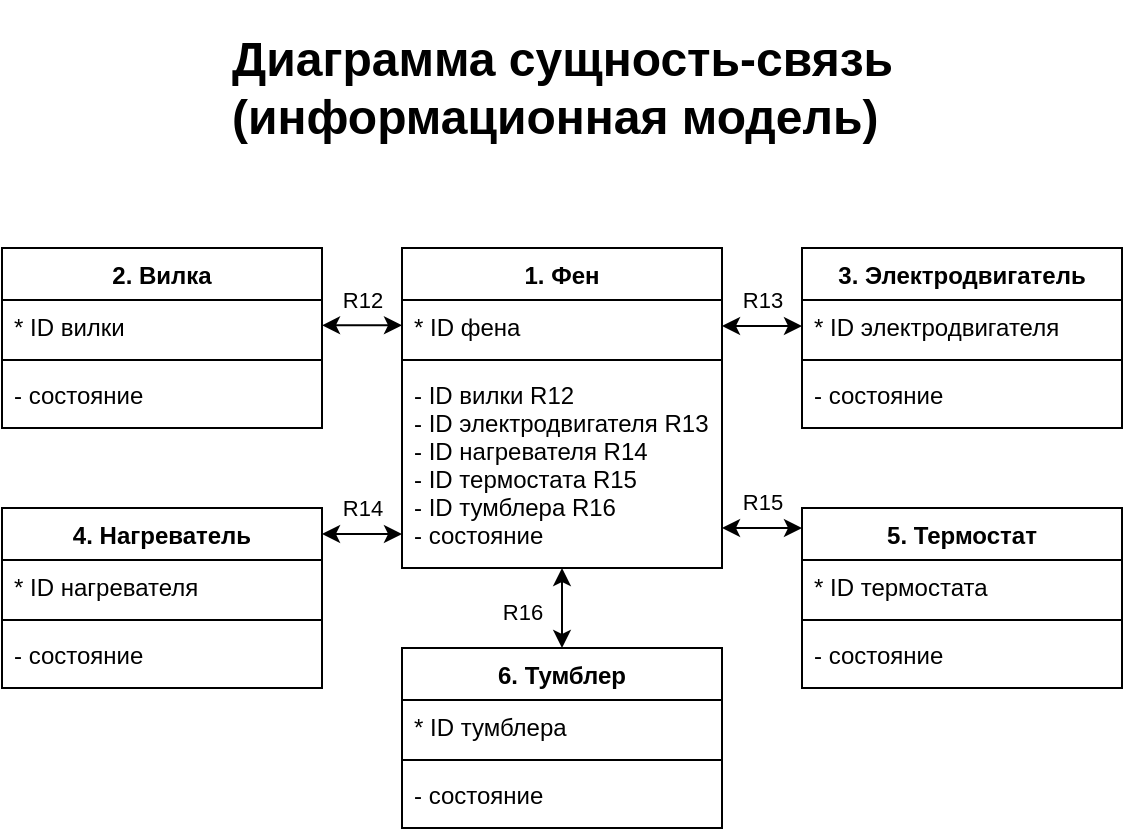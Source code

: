 <mxfile version="14.7.7" type="device" pages="5"><diagram id="94jkAPUtS521gSmOz4B4" name="Информационная модель"><mxGraphModel dx="874" dy="495" grid="1" gridSize="10" guides="1" tooltips="1" connect="1" arrows="1" fold="1" page="1" pageScale="1" pageWidth="827" pageHeight="1169" math="0" shadow="0"><root><mxCell id="0"/><mxCell id="1" parent="0"/><mxCell id="vOEqJH9-Idmv2XNTDOec-1" value="1. Фен" style="swimlane;fontStyle=1;align=center;verticalAlign=top;childLayout=stackLayout;horizontal=1;startSize=26;horizontalStack=0;resizeParent=1;resizeParentMax=0;resizeLast=0;collapsible=1;marginBottom=0;" parent="1" vertex="1"><mxGeometry x="320" y="160" width="160" height="160" as="geometry"/></mxCell><mxCell id="vOEqJH9-Idmv2XNTDOec-2" value="* ID фена" style="text;strokeColor=none;fillColor=none;align=left;verticalAlign=top;spacingLeft=4;spacingRight=4;overflow=hidden;rotatable=0;points=[[0,0.5],[1,0.5]];portConstraint=eastwest;" parent="vOEqJH9-Idmv2XNTDOec-1" vertex="1"><mxGeometry y="26" width="160" height="26" as="geometry"/></mxCell><mxCell id="vOEqJH9-Idmv2XNTDOec-3" value="" style="line;strokeWidth=1;fillColor=none;align=left;verticalAlign=middle;spacingTop=-1;spacingLeft=3;spacingRight=3;rotatable=0;labelPosition=right;points=[];portConstraint=eastwest;" parent="vOEqJH9-Idmv2XNTDOec-1" vertex="1"><mxGeometry y="52" width="160" height="8" as="geometry"/></mxCell><mxCell id="vOEqJH9-Idmv2XNTDOec-4" value="- ID вилки R12&#10;- ID электродвигателя R13&#10;- ID нагревателя R14&#10;- ID термостата R15&#10;- ID тумблера R16&#10;- состояние" style="text;strokeColor=none;fillColor=none;align=left;verticalAlign=top;spacingLeft=4;spacingRight=4;overflow=hidden;rotatable=0;points=[[0,0.5],[1,0.5]];portConstraint=eastwest;" parent="vOEqJH9-Idmv2XNTDOec-1" vertex="1"><mxGeometry y="60" width="160" height="100" as="geometry"/></mxCell><mxCell id="vOEqJH9-Idmv2XNTDOec-5" value="2. Вилка" style="swimlane;fontStyle=1;align=center;verticalAlign=top;childLayout=stackLayout;horizontal=1;startSize=26;horizontalStack=0;resizeParent=1;resizeParentMax=0;resizeLast=0;collapsible=1;marginBottom=0;" parent="1" vertex="1"><mxGeometry x="120" y="160" width="160" height="90" as="geometry"/></mxCell><mxCell id="vOEqJH9-Idmv2XNTDOec-6" value="* ID вилки" style="text;strokeColor=none;fillColor=none;align=left;verticalAlign=top;spacingLeft=4;spacingRight=4;overflow=hidden;rotatable=0;points=[[0,0.5],[1,0.5]];portConstraint=eastwest;" parent="vOEqJH9-Idmv2XNTDOec-5" vertex="1"><mxGeometry y="26" width="160" height="26" as="geometry"/></mxCell><mxCell id="vOEqJH9-Idmv2XNTDOec-7" value="" style="line;strokeWidth=1;fillColor=none;align=left;verticalAlign=middle;spacingTop=-1;spacingLeft=3;spacingRight=3;rotatable=0;labelPosition=right;points=[];portConstraint=eastwest;" parent="vOEqJH9-Idmv2XNTDOec-5" vertex="1"><mxGeometry y="52" width="160" height="8" as="geometry"/></mxCell><mxCell id="vOEqJH9-Idmv2XNTDOec-8" value="- состояние" style="text;strokeColor=none;fillColor=none;align=left;verticalAlign=top;spacingLeft=4;spacingRight=4;overflow=hidden;rotatable=0;points=[[0,0.5],[1,0.5]];portConstraint=eastwest;" parent="vOEqJH9-Idmv2XNTDOec-5" vertex="1"><mxGeometry y="60" width="160" height="30" as="geometry"/></mxCell><mxCell id="vOEqJH9-Idmv2XNTDOec-29" value="3. Электродвигатель" style="swimlane;fontStyle=1;align=center;verticalAlign=top;childLayout=stackLayout;horizontal=1;startSize=26;horizontalStack=0;resizeParent=1;resizeParentMax=0;resizeLast=0;collapsible=1;marginBottom=0;" parent="1" vertex="1"><mxGeometry x="520" y="160" width="160" height="90" as="geometry"/></mxCell><mxCell id="vOEqJH9-Idmv2XNTDOec-30" value="* ID электродвигателя" style="text;strokeColor=none;fillColor=none;align=left;verticalAlign=top;spacingLeft=4;spacingRight=4;overflow=hidden;rotatable=0;points=[[0,0.5],[1,0.5]];portConstraint=eastwest;" parent="vOEqJH9-Idmv2XNTDOec-29" vertex="1"><mxGeometry y="26" width="160" height="26" as="geometry"/></mxCell><mxCell id="vOEqJH9-Idmv2XNTDOec-31" value="" style="line;strokeWidth=1;fillColor=none;align=left;verticalAlign=middle;spacingTop=-1;spacingLeft=3;spacingRight=3;rotatable=0;labelPosition=right;points=[];portConstraint=eastwest;" parent="vOEqJH9-Idmv2XNTDOec-29" vertex="1"><mxGeometry y="52" width="160" height="8" as="geometry"/></mxCell><mxCell id="vOEqJH9-Idmv2XNTDOec-32" value="- состояние" style="text;strokeColor=none;fillColor=none;align=left;verticalAlign=top;spacingLeft=4;spacingRight=4;overflow=hidden;rotatable=0;points=[[0,0.5],[1,0.5]];portConstraint=eastwest;" parent="vOEqJH9-Idmv2XNTDOec-29" vertex="1"><mxGeometry y="60" width="160" height="30" as="geometry"/></mxCell><mxCell id="vOEqJH9-Idmv2XNTDOec-33" value="4. Нагреватель" style="swimlane;fontStyle=1;align=center;verticalAlign=top;childLayout=stackLayout;horizontal=1;startSize=26;horizontalStack=0;resizeParent=1;resizeParentMax=0;resizeLast=0;collapsible=1;marginBottom=0;" parent="1" vertex="1"><mxGeometry x="120" y="290" width="160" height="90" as="geometry"/></mxCell><mxCell id="vOEqJH9-Idmv2XNTDOec-34" value="* ID нагревателя" style="text;strokeColor=none;fillColor=none;align=left;verticalAlign=top;spacingLeft=4;spacingRight=4;overflow=hidden;rotatable=0;points=[[0,0.5],[1,0.5]];portConstraint=eastwest;" parent="vOEqJH9-Idmv2XNTDOec-33" vertex="1"><mxGeometry y="26" width="160" height="26" as="geometry"/></mxCell><mxCell id="vOEqJH9-Idmv2XNTDOec-35" value="" style="line;strokeWidth=1;fillColor=none;align=left;verticalAlign=middle;spacingTop=-1;spacingLeft=3;spacingRight=3;rotatable=0;labelPosition=right;points=[];portConstraint=eastwest;" parent="vOEqJH9-Idmv2XNTDOec-33" vertex="1"><mxGeometry y="52" width="160" height="8" as="geometry"/></mxCell><mxCell id="vOEqJH9-Idmv2XNTDOec-36" value="- состояние" style="text;strokeColor=none;fillColor=none;align=left;verticalAlign=top;spacingLeft=4;spacingRight=4;overflow=hidden;rotatable=0;points=[[0,0.5],[1,0.5]];portConstraint=eastwest;" parent="vOEqJH9-Idmv2XNTDOec-33" vertex="1"><mxGeometry y="60" width="160" height="30" as="geometry"/></mxCell><mxCell id="vOEqJH9-Idmv2XNTDOec-37" value="5. Термостат" style="swimlane;fontStyle=1;align=center;verticalAlign=top;childLayout=stackLayout;horizontal=1;startSize=26;horizontalStack=0;resizeParent=1;resizeParentMax=0;resizeLast=0;collapsible=1;marginBottom=0;" parent="1" vertex="1"><mxGeometry x="520" y="290" width="160" height="90" as="geometry"/></mxCell><mxCell id="vOEqJH9-Idmv2XNTDOec-38" value="* ID термостата" style="text;strokeColor=none;fillColor=none;align=left;verticalAlign=top;spacingLeft=4;spacingRight=4;overflow=hidden;rotatable=0;points=[[0,0.5],[1,0.5]];portConstraint=eastwest;" parent="vOEqJH9-Idmv2XNTDOec-37" vertex="1"><mxGeometry y="26" width="160" height="26" as="geometry"/></mxCell><mxCell id="vOEqJH9-Idmv2XNTDOec-39" value="" style="line;strokeWidth=1;fillColor=none;align=left;verticalAlign=middle;spacingTop=-1;spacingLeft=3;spacingRight=3;rotatable=0;labelPosition=right;points=[];portConstraint=eastwest;" parent="vOEqJH9-Idmv2XNTDOec-37" vertex="1"><mxGeometry y="52" width="160" height="8" as="geometry"/></mxCell><mxCell id="vOEqJH9-Idmv2XNTDOec-40" value="- состояние" style="text;strokeColor=none;fillColor=none;align=left;verticalAlign=top;spacingLeft=4;spacingRight=4;overflow=hidden;rotatable=0;points=[[0,0.5],[1,0.5]];portConstraint=eastwest;" parent="vOEqJH9-Idmv2XNTDOec-37" vertex="1"><mxGeometry y="60" width="160" height="30" as="geometry"/></mxCell><mxCell id="vOEqJH9-Idmv2XNTDOec-41" value="6. Тумблер" style="swimlane;fontStyle=1;align=center;verticalAlign=top;childLayout=stackLayout;horizontal=1;startSize=26;horizontalStack=0;resizeParent=1;resizeParentMax=0;resizeLast=0;collapsible=1;marginBottom=0;" parent="1" vertex="1"><mxGeometry x="320" y="360" width="160" height="90" as="geometry"/></mxCell><mxCell id="vOEqJH9-Idmv2XNTDOec-42" value="* ID тумблера" style="text;strokeColor=none;fillColor=none;align=left;verticalAlign=top;spacingLeft=4;spacingRight=4;overflow=hidden;rotatable=0;points=[[0,0.5],[1,0.5]];portConstraint=eastwest;" parent="vOEqJH9-Idmv2XNTDOec-41" vertex="1"><mxGeometry y="26" width="160" height="26" as="geometry"/></mxCell><mxCell id="vOEqJH9-Idmv2XNTDOec-43" value="" style="line;strokeWidth=1;fillColor=none;align=left;verticalAlign=middle;spacingTop=-1;spacingLeft=3;spacingRight=3;rotatable=0;labelPosition=right;points=[];portConstraint=eastwest;" parent="vOEqJH9-Idmv2XNTDOec-41" vertex="1"><mxGeometry y="52" width="160" height="8" as="geometry"/></mxCell><mxCell id="vOEqJH9-Idmv2XNTDOec-44" value="- состояние" style="text;strokeColor=none;fillColor=none;align=left;verticalAlign=top;spacingLeft=4;spacingRight=4;overflow=hidden;rotatable=0;points=[[0,0.5],[1,0.5]];portConstraint=eastwest;" parent="vOEqJH9-Idmv2XNTDOec-41" vertex="1"><mxGeometry y="60" width="160" height="30" as="geometry"/></mxCell><mxCell id="vOEqJH9-Idmv2XNTDOec-45" value="" style="endArrow=classic;startArrow=classic;html=1;entryX=0;entryY=0.5;entryDx=0;entryDy=0;exitX=1;exitY=0.5;exitDx=0;exitDy=0;" parent="1" source="vOEqJH9-Idmv2XNTDOec-2" target="vOEqJH9-Idmv2XNTDOec-30" edge="1"><mxGeometry width="50" height="50" relative="1" as="geometry"><mxPoint x="390" y="350" as="sourcePoint"/><mxPoint x="440" y="300" as="targetPoint"/></mxGeometry></mxCell><mxCell id="vOEqJH9-Idmv2XNTDOec-46" value="R13" style="edgeLabel;html=1;align=center;verticalAlign=middle;resizable=0;points=[];" parent="vOEqJH9-Idmv2XNTDOec-45" vertex="1" connectable="0"><mxGeometry x="0.451" y="1" relative="1" as="geometry"><mxPoint x="-9" y="-12" as="offset"/></mxGeometry></mxCell><mxCell id="vOEqJH9-Idmv2XNTDOec-48" value="" style="endArrow=classic;startArrow=classic;html=1;entryX=0;entryY=0.5;entryDx=0;entryDy=0;exitX=1;exitY=0.5;exitDx=0;exitDy=0;" parent="1" edge="1"><mxGeometry width="50" height="50" relative="1" as="geometry"><mxPoint x="280" y="198.66" as="sourcePoint"/><mxPoint x="320" y="198.66" as="targetPoint"/></mxGeometry></mxCell><mxCell id="vOEqJH9-Idmv2XNTDOec-49" value="R12" style="edgeLabel;html=1;align=center;verticalAlign=middle;resizable=0;points=[];" parent="vOEqJH9-Idmv2XNTDOec-48" vertex="1" connectable="0"><mxGeometry x="0.451" y="1" relative="1" as="geometry"><mxPoint x="-9" y="-12" as="offset"/></mxGeometry></mxCell><mxCell id="vOEqJH9-Idmv2XNTDOec-50" value="" style="endArrow=classic;startArrow=classic;html=1;entryX=0;entryY=0.5;entryDx=0;entryDy=0;exitX=1;exitY=0.5;exitDx=0;exitDy=0;" parent="1" edge="1"><mxGeometry width="50" height="50" relative="1" as="geometry"><mxPoint x="280" y="303" as="sourcePoint"/><mxPoint x="320" y="303" as="targetPoint"/></mxGeometry></mxCell><mxCell id="vOEqJH9-Idmv2XNTDOec-51" value="R14" style="edgeLabel;html=1;align=center;verticalAlign=middle;resizable=0;points=[];" parent="vOEqJH9-Idmv2XNTDOec-50" vertex="1" connectable="0"><mxGeometry x="0.451" y="1" relative="1" as="geometry"><mxPoint x="-9" y="-12" as="offset"/></mxGeometry></mxCell><mxCell id="vOEqJH9-Idmv2XNTDOec-52" value="" style="endArrow=classic;startArrow=classic;html=1;entryX=0;entryY=0.5;entryDx=0;entryDy=0;exitX=1;exitY=0.5;exitDx=0;exitDy=0;" parent="1" edge="1"><mxGeometry width="50" height="50" relative="1" as="geometry"><mxPoint x="480" y="300" as="sourcePoint"/><mxPoint x="520" y="300" as="targetPoint"/></mxGeometry></mxCell><mxCell id="vOEqJH9-Idmv2XNTDOec-53" value="R15" style="edgeLabel;html=1;align=center;verticalAlign=middle;resizable=0;points=[];" parent="vOEqJH9-Idmv2XNTDOec-52" vertex="1" connectable="0"><mxGeometry x="0.451" y="1" relative="1" as="geometry"><mxPoint x="-9" y="-12" as="offset"/></mxGeometry></mxCell><mxCell id="vOEqJH9-Idmv2XNTDOec-54" value="" style="endArrow=classic;startArrow=classic;html=1;entryX=0.5;entryY=0;entryDx=0;entryDy=0;" parent="1" target="vOEqJH9-Idmv2XNTDOec-41" edge="1"><mxGeometry width="50" height="50" relative="1" as="geometry"><mxPoint x="400" y="320" as="sourcePoint"/><mxPoint x="460" y="340" as="targetPoint"/></mxGeometry></mxCell><mxCell id="vOEqJH9-Idmv2XNTDOec-55" value="R16" style="edgeLabel;html=1;align=center;verticalAlign=middle;resizable=0;points=[];" parent="vOEqJH9-Idmv2XNTDOec-54" vertex="1" connectable="0"><mxGeometry x="0.451" y="1" relative="1" as="geometry"><mxPoint x="-21" y="-7" as="offset"/></mxGeometry></mxCell><mxCell id="mpYknj3A95oY0V_9GGXf-1" value="&lt;h1&gt;Диаграмма сущность-связь&lt;br&gt;(информационная модель)&lt;/h1&gt;" style="text;html=1;strokeColor=none;fillColor=none;spacing=5;spacingTop=-20;whiteSpace=wrap;overflow=hidden;rounded=0;" vertex="1" parent="1"><mxGeometry x="229.5" y="46" width="341" height="70" as="geometry"/></mxCell></root></mxGraphModel></diagram><diagram id="kU1DR_L2546K93MXb6AH" name="ДПС и ТПС"><mxGraphModel dx="874" dy="495" grid="1" gridSize="10" guides="1" tooltips="1" connect="1" arrows="1" fold="1" page="1" pageScale="1" pageWidth="827" pageHeight="1169" math="0" shadow="0"><root><mxCell id="l6mle5T4ThkNi7y4Y4Xw-0"/><mxCell id="l6mle5T4ThkNi7y4Y4Xw-1" parent="l6mle5T4ThkNi7y4Y4Xw-0"/><mxCell id="l6mle5T4ThkNi7y4Y4Xw-2" value="" style="ellipse;whiteSpace=wrap;html=1;aspect=fixed;" parent="l6mle5T4ThkNi7y4Y4Xw-1" vertex="1"><mxGeometry x="121.5" y="190" width="40" height="40" as="geometry"/></mxCell><mxCell id="l6mle5T4ThkNi7y4Y4Xw-4" value="&lt;h1&gt;Фен&lt;/h1&gt;" style="text;html=1;strokeColor=none;fillColor=none;spacing=5;spacingTop=-20;whiteSpace=wrap;overflow=hidden;rounded=0;" parent="l6mle5T4ThkNi7y4Y4Xw-1" vertex="1"><mxGeometry x="81.5" y="120" width="60" height="40" as="geometry"/></mxCell><mxCell id="l6mle5T4ThkNi7y4Y4Xw-5" value="1. Выключен" style="rounded=0;whiteSpace=wrap;html=1;" parent="l6mle5T4ThkNi7y4Y4Xw-1" vertex="1"><mxGeometry x="81.5" y="270" width="120" height="60" as="geometry"/></mxCell><mxCell id="l6mle5T4ThkNi7y4Y4Xw-8" value="2. Включается" style="rounded=0;whiteSpace=wrap;html=1;" parent="l6mle5T4ThkNi7y4Y4Xw-1" vertex="1"><mxGeometry x="81.5" y="390" width="120" height="60" as="geometry"/></mxCell><mxCell id="l6mle5T4ThkNi7y4Y4Xw-9" value="3. Работает" style="rounded=0;whiteSpace=wrap;html=1;" parent="l6mle5T4ThkNi7y4Y4Xw-1" vertex="1"><mxGeometry x="281.5" y="390" width="120" height="60" as="geometry"/></mxCell><mxCell id="l6mle5T4ThkNi7y4Y4Xw-10" value="4. Выключается" style="rounded=0;whiteSpace=wrap;html=1;" parent="l6mle5T4ThkNi7y4Y4Xw-1" vertex="1"><mxGeometry x="281.5" y="270" width="120" height="60" as="geometry"/></mxCell><mxCell id="l6mle5T4ThkNi7y4Y4Xw-11" value="" style="endArrow=classic;html=1;exitX=0.5;exitY=1;exitDx=0;exitDy=0;" parent="l6mle5T4ThkNi7y4Y4Xw-1" source="l6mle5T4ThkNi7y4Y4Xw-2" target="l6mle5T4ThkNi7y4Y4Xw-5" edge="1"><mxGeometry width="50" height="50" relative="1" as="geometry"><mxPoint x="351.5" y="390" as="sourcePoint"/><mxPoint x="401.5" y="340" as="targetPoint"/></mxGeometry></mxCell><mxCell id="l6mle5T4ThkNi7y4Y4Xw-12" value="" style="endArrow=classic;html=1;exitX=0.5;exitY=1;exitDx=0;exitDy=0;" parent="l6mle5T4ThkNi7y4Y4Xw-1" source="l6mle5T4ThkNi7y4Y4Xw-5" edge="1"><mxGeometry width="50" height="50" relative="1" as="geometry"><mxPoint x="351.5" y="390" as="sourcePoint"/><mxPoint x="141.5" y="390" as="targetPoint"/></mxGeometry></mxCell><mxCell id="l6mle5T4ThkNi7y4Y4Xw-19" value="Ф1" style="edgeLabel;html=1;align=center;verticalAlign=middle;resizable=0;points=[];" parent="l6mle5T4ThkNi7y4Y4Xw-12" vertex="1" connectable="0"><mxGeometry x="-0.328" y="1" relative="1" as="geometry"><mxPoint x="-11" y="10" as="offset"/></mxGeometry></mxCell><mxCell id="l6mle5T4ThkNi7y4Y4Xw-13" value="" style="endArrow=classic;html=1;exitX=1;exitY=0.5;exitDx=0;exitDy=0;" parent="l6mle5T4ThkNi7y4Y4Xw-1" source="l6mle5T4ThkNi7y4Y4Xw-8" edge="1"><mxGeometry width="50" height="50" relative="1" as="geometry"><mxPoint x="151.5" y="340" as="sourcePoint"/><mxPoint x="281.5" y="420" as="targetPoint"/></mxGeometry></mxCell><mxCell id="l6mle5T4ThkNi7y4Y4Xw-22" value="Ф2" style="edgeLabel;html=1;align=center;verticalAlign=middle;resizable=0;points=[];" parent="l6mle5T4ThkNi7y4Y4Xw-13" vertex="1" connectable="0"><mxGeometry x="0.39" y="-2" relative="1" as="geometry"><mxPoint x="-16" y="-2" as="offset"/></mxGeometry></mxCell><mxCell id="l6mle5T4ThkNi7y4Y4Xw-14" value="" style="endArrow=classic;html=1;exitX=0.25;exitY=0;exitDx=0;exitDy=0;entryX=0.25;entryY=1;entryDx=0;entryDy=0;" parent="l6mle5T4ThkNi7y4Y4Xw-1" source="l6mle5T4ThkNi7y4Y4Xw-9" target="l6mle5T4ThkNi7y4Y4Xw-10" edge="1"><mxGeometry width="50" height="50" relative="1" as="geometry"><mxPoint x="161.5" y="350" as="sourcePoint"/><mxPoint x="161.5" y="410" as="targetPoint"/></mxGeometry></mxCell><mxCell id="l6mle5T4ThkNi7y4Y4Xw-24" value="Ф3" style="edgeLabel;html=1;align=center;verticalAlign=middle;resizable=0;points=[];" parent="l6mle5T4ThkNi7y4Y4Xw-14" vertex="1" connectable="0"><mxGeometry x="-0.605" y="-3" relative="1" as="geometry"><mxPoint x="-3" y="-18" as="offset"/></mxGeometry></mxCell><mxCell id="l6mle5T4ThkNi7y4Y4Xw-15" value="" style="endArrow=classic;html=1;exitX=0.75;exitY=0;exitDx=0;exitDy=0;entryX=0.75;entryY=1;entryDx=0;entryDy=0;" parent="l6mle5T4ThkNi7y4Y4Xw-1" source="l6mle5T4ThkNi7y4Y4Xw-9" target="l6mle5T4ThkNi7y4Y4Xw-10" edge="1"><mxGeometry width="50" height="50" relative="1" as="geometry"><mxPoint x="321.5" y="400" as="sourcePoint"/><mxPoint x="321.5" y="340" as="targetPoint"/></mxGeometry></mxCell><mxCell id="l6mle5T4ThkNi7y4Y4Xw-23" value="Ф4" style="edgeLabel;html=1;align=center;verticalAlign=middle;resizable=0;points=[];" parent="l6mle5T4ThkNi7y4Y4Xw-15" vertex="1" connectable="0"><mxGeometry x="-0.405" y="-1" relative="1" as="geometry"><mxPoint y="-12" as="offset"/></mxGeometry></mxCell><mxCell id="l6mle5T4ThkNi7y4Y4Xw-16" value="" style="endArrow=classic;html=1;exitX=0;exitY=0.5;exitDx=0;exitDy=0;entryX=1;entryY=0.5;entryDx=0;entryDy=0;" parent="l6mle5T4ThkNi7y4Y4Xw-1" source="l6mle5T4ThkNi7y4Y4Xw-10" target="l6mle5T4ThkNi7y4Y4Xw-5" edge="1"><mxGeometry width="50" height="50" relative="1" as="geometry"><mxPoint x="321.5" y="400" as="sourcePoint"/><mxPoint x="321.5" y="340" as="targetPoint"/></mxGeometry></mxCell><mxCell id="l6mle5T4ThkNi7y4Y4Xw-25" value="Ф5" style="edgeLabel;html=1;align=center;verticalAlign=middle;resizable=0;points=[];" parent="l6mle5T4ThkNi7y4Y4Xw-16" vertex="1" connectable="0"><mxGeometry x="-0.34" relative="1" as="geometry"><mxPoint x="-14" as="offset"/></mxGeometry></mxCell><mxCell id="l6mle5T4ThkNi7y4Y4Xw-17" value="" style="endArrow=classic;html=1;exitX=1;exitY=0.25;exitDx=0;exitDy=0;entryX=0.142;entryY=1.005;entryDx=0;entryDy=0;entryPerimeter=0;" parent="l6mle5T4ThkNi7y4Y4Xw-1" source="l6mle5T4ThkNi7y4Y4Xw-8" target="l6mle5T4ThkNi7y4Y4Xw-10" edge="1"><mxGeometry width="50" height="50" relative="1" as="geometry"><mxPoint x="351.5" y="390" as="sourcePoint"/><mxPoint x="401.5" y="340" as="targetPoint"/></mxGeometry></mxCell><mxCell id="l6mle5T4ThkNi7y4Y4Xw-21" value="Ф3" style="edgeLabel;html=1;align=center;verticalAlign=middle;resizable=0;points=[];" parent="l6mle5T4ThkNi7y4Y4Xw-17" vertex="1" connectable="0"><mxGeometry x="-0.279" y="-3" relative="1" as="geometry"><mxPoint as="offset"/></mxGeometry></mxCell><mxCell id="l6mle5T4ThkNi7y4Y4Xw-18" value="" style="endArrow=classic;html=1;exitX=0.75;exitY=0;exitDx=0;exitDy=0;entryX=0;entryY=0.75;entryDx=0;entryDy=0;" parent="l6mle5T4ThkNi7y4Y4Xw-1" source="l6mle5T4ThkNi7y4Y4Xw-8" target="l6mle5T4ThkNi7y4Y4Xw-10" edge="1"><mxGeometry width="50" height="50" relative="1" as="geometry"><mxPoint x="331.5" y="410" as="sourcePoint"/><mxPoint x="331.5" y="350" as="targetPoint"/></mxGeometry></mxCell><mxCell id="l6mle5T4ThkNi7y4Y4Xw-20" value="Ф4" style="edgeLabel;html=1;align=center;verticalAlign=middle;resizable=0;points=[];" parent="l6mle5T4ThkNi7y4Y4Xw-18" vertex="1" connectable="0"><mxGeometry x="0.298" y="1" relative="1" as="geometry"><mxPoint x="-20" y="9" as="offset"/></mxGeometry></mxCell><mxCell id="l6mle5T4ThkNi7y4Y4Xw-27" value="Ф1: вилка подключена, тумлер включен&lt;br&gt;&lt;div style=&quot;text-align: left&quot;&gt;&lt;span&gt;Ф2: электродвигатель начал работать&lt;/span&gt;&lt;/div&gt;&lt;div style=&quot;text-align: left&quot;&gt;&lt;span&gt;Ф3: тумблер выключен&lt;/span&gt;&lt;/div&gt;&lt;div style=&quot;text-align: left&quot;&gt;&lt;span&gt;Ф4: вилка отключена&lt;/span&gt;&lt;/div&gt;&lt;div style=&quot;text-align: left&quot;&gt;&lt;span&gt;Ф5: электродвигатель выключился&lt;/span&gt;&lt;/div&gt;" style="text;html=1;strokeColor=none;fillColor=none;align=center;verticalAlign=middle;whiteSpace=wrap;rounded=0;" parent="l6mle5T4ThkNi7y4Y4Xw-1" vertex="1"><mxGeometry x="295.5" y="150" width="240" height="80" as="geometry"/></mxCell><mxCell id="l6mle5T4ThkNi7y4Y4Xw-28" value="" style="shape=table;html=1;whiteSpace=wrap;startSize=0;container=1;collapsible=0;childLayout=tableLayout;" parent="l6mle5T4ThkNi7y4Y4Xw-1" vertex="1"><mxGeometry x="431.5" y="250" width="370" height="200" as="geometry"/></mxCell><mxCell id="l6mle5T4ThkNi7y4Y4Xw-29" value="" style="shape=partialRectangle;html=1;whiteSpace=wrap;collapsible=0;dropTarget=0;pointerEvents=0;fillColor=none;top=0;left=0;bottom=0;right=0;points=[[0,0.5],[1,0.5]];portConstraint=eastwest;" parent="l6mle5T4ThkNi7y4Y4Xw-28" vertex="1"><mxGeometry width="370" height="40" as="geometry"/></mxCell><mxCell id="l6mle5T4ThkNi7y4Y4Xw-30" value="Состояния" style="shape=partialRectangle;html=1;whiteSpace=wrap;connectable=0;overflow=hidden;fillColor=none;top=0;left=0;bottom=0;right=0;" parent="l6mle5T4ThkNi7y4Y4Xw-29" vertex="1"><mxGeometry width="70" height="40" as="geometry"/></mxCell><mxCell id="l6mle5T4ThkNi7y4Y4Xw-31" value="Ф1" style="shape=partialRectangle;html=1;whiteSpace=wrap;connectable=0;overflow=hidden;fillColor=none;top=0;left=0;bottom=0;right=0;" parent="l6mle5T4ThkNi7y4Y4Xw-29" vertex="1"><mxGeometry x="70" width="60" height="40" as="geometry"/></mxCell><mxCell id="l6mle5T4ThkNi7y4Y4Xw-32" value="Ф2" style="shape=partialRectangle;html=1;whiteSpace=wrap;connectable=0;overflow=hidden;fillColor=none;top=0;left=0;bottom=0;right=0;" parent="l6mle5T4ThkNi7y4Y4Xw-29" vertex="1"><mxGeometry x="130" width="60" height="40" as="geometry"/></mxCell><mxCell id="l6mle5T4ThkNi7y4Y4Xw-33" value="Ф3" style="shape=partialRectangle;html=1;whiteSpace=wrap;connectable=0;overflow=hidden;fillColor=none;top=0;left=0;bottom=0;right=0;" parent="l6mle5T4ThkNi7y4Y4Xw-29" vertex="1"><mxGeometry x="190" width="60" height="40" as="geometry"/></mxCell><mxCell id="l6mle5T4ThkNi7y4Y4Xw-64" value="Ф4" style="shape=partialRectangle;html=1;whiteSpace=wrap;connectable=0;overflow=hidden;fillColor=none;top=0;left=0;bottom=0;right=0;" parent="l6mle5T4ThkNi7y4Y4Xw-29" vertex="1"><mxGeometry x="250" width="60" height="40" as="geometry"/></mxCell><mxCell id="l6mle5T4ThkNi7y4Y4Xw-74" value="Ф5" style="shape=partialRectangle;html=1;whiteSpace=wrap;connectable=0;overflow=hidden;fillColor=none;top=0;left=0;bottom=0;right=0;" parent="l6mle5T4ThkNi7y4Y4Xw-29" vertex="1"><mxGeometry x="310" width="60" height="40" as="geometry"/></mxCell><mxCell id="l6mle5T4ThkNi7y4Y4Xw-34" value="" style="shape=partialRectangle;html=1;whiteSpace=wrap;collapsible=0;dropTarget=0;pointerEvents=0;fillColor=none;top=0;left=0;bottom=0;right=0;points=[[0,0.5],[1,0.5]];portConstraint=eastwest;" parent="l6mle5T4ThkNi7y4Y4Xw-28" vertex="1"><mxGeometry y="40" width="370" height="40" as="geometry"/></mxCell><mxCell id="l6mle5T4ThkNi7y4Y4Xw-35" value="1" style="shape=partialRectangle;html=1;whiteSpace=wrap;connectable=0;overflow=hidden;fillColor=none;top=0;left=0;bottom=0;right=0;" parent="l6mle5T4ThkNi7y4Y4Xw-34" vertex="1"><mxGeometry width="70" height="40" as="geometry"/></mxCell><mxCell id="l6mle5T4ThkNi7y4Y4Xw-36" value="2" style="shape=partialRectangle;html=1;whiteSpace=wrap;connectable=0;overflow=hidden;fillColor=none;top=0;left=0;bottom=0;right=0;" parent="l6mle5T4ThkNi7y4Y4Xw-34" vertex="1"><mxGeometry x="70" width="60" height="40" as="geometry"/></mxCell><mxCell id="l6mle5T4ThkNi7y4Y4Xw-37" value="-" style="shape=partialRectangle;html=1;whiteSpace=wrap;connectable=0;overflow=hidden;fillColor=none;top=0;left=0;bottom=0;right=0;" parent="l6mle5T4ThkNi7y4Y4Xw-34" vertex="1"><mxGeometry x="130" width="60" height="40" as="geometry"/></mxCell><mxCell id="l6mle5T4ThkNi7y4Y4Xw-38" value="-" style="shape=partialRectangle;html=1;whiteSpace=wrap;connectable=0;overflow=hidden;fillColor=none;top=0;left=0;bottom=0;right=0;" parent="l6mle5T4ThkNi7y4Y4Xw-34" vertex="1"><mxGeometry x="190" width="60" height="40" as="geometry"/></mxCell><mxCell id="l6mle5T4ThkNi7y4Y4Xw-65" value="-" style="shape=partialRectangle;html=1;whiteSpace=wrap;connectable=0;overflow=hidden;fillColor=none;top=0;left=0;bottom=0;right=0;" parent="l6mle5T4ThkNi7y4Y4Xw-34" vertex="1"><mxGeometry x="250" width="60" height="40" as="geometry"/></mxCell><mxCell id="l6mle5T4ThkNi7y4Y4Xw-75" value="-" style="shape=partialRectangle;html=1;whiteSpace=wrap;connectable=0;overflow=hidden;fillColor=none;top=0;left=0;bottom=0;right=0;" parent="l6mle5T4ThkNi7y4Y4Xw-34" vertex="1"><mxGeometry x="310" width="60" height="40" as="geometry"/></mxCell><mxCell id="l6mle5T4ThkNi7y4Y4Xw-39" value="" style="shape=partialRectangle;html=1;whiteSpace=wrap;collapsible=0;dropTarget=0;pointerEvents=0;fillColor=none;top=0;left=0;bottom=0;right=0;points=[[0,0.5],[1,0.5]];portConstraint=eastwest;" parent="l6mle5T4ThkNi7y4Y4Xw-28" vertex="1"><mxGeometry y="80" width="370" height="40" as="geometry"/></mxCell><mxCell id="l6mle5T4ThkNi7y4Y4Xw-40" value="2" style="shape=partialRectangle;html=1;whiteSpace=wrap;connectable=0;overflow=hidden;fillColor=none;top=0;left=0;bottom=0;right=0;" parent="l6mle5T4ThkNi7y4Y4Xw-39" vertex="1"><mxGeometry width="70" height="40" as="geometry"/></mxCell><mxCell id="l6mle5T4ThkNi7y4Y4Xw-41" value="-" style="shape=partialRectangle;html=1;whiteSpace=wrap;connectable=0;overflow=hidden;fillColor=none;top=0;left=0;bottom=0;right=0;" parent="l6mle5T4ThkNi7y4Y4Xw-39" vertex="1"><mxGeometry x="70" width="60" height="40" as="geometry"/></mxCell><mxCell id="l6mle5T4ThkNi7y4Y4Xw-42" value="3" style="shape=partialRectangle;html=1;whiteSpace=wrap;connectable=0;overflow=hidden;fillColor=none;top=0;left=0;bottom=0;right=0;" parent="l6mle5T4ThkNi7y4Y4Xw-39" vertex="1"><mxGeometry x="130" width="60" height="40" as="geometry"/></mxCell><mxCell id="l6mle5T4ThkNi7y4Y4Xw-43" value="4" style="shape=partialRectangle;html=1;whiteSpace=wrap;connectable=0;overflow=hidden;fillColor=none;top=0;left=0;bottom=0;right=0;" parent="l6mle5T4ThkNi7y4Y4Xw-39" vertex="1"><mxGeometry x="190" width="60" height="40" as="geometry"/></mxCell><mxCell id="l6mle5T4ThkNi7y4Y4Xw-66" value="4" style="shape=partialRectangle;html=1;whiteSpace=wrap;connectable=0;overflow=hidden;fillColor=none;top=0;left=0;bottom=0;right=0;" parent="l6mle5T4ThkNi7y4Y4Xw-39" vertex="1"><mxGeometry x="250" width="60" height="40" as="geometry"/></mxCell><mxCell id="l6mle5T4ThkNi7y4Y4Xw-76" value="-" style="shape=partialRectangle;html=1;whiteSpace=wrap;connectable=0;overflow=hidden;fillColor=none;top=0;left=0;bottom=0;right=0;" parent="l6mle5T4ThkNi7y4Y4Xw-39" vertex="1"><mxGeometry x="310" width="60" height="40" as="geometry"/></mxCell><mxCell id="l6mle5T4ThkNi7y4Y4Xw-44" value="" style="shape=partialRectangle;html=1;whiteSpace=wrap;collapsible=0;dropTarget=0;pointerEvents=0;fillColor=none;top=0;left=0;bottom=0;right=0;points=[[0,0.5],[1,0.5]];portConstraint=eastwest;" parent="l6mle5T4ThkNi7y4Y4Xw-28" vertex="1"><mxGeometry y="120" width="370" height="40" as="geometry"/></mxCell><mxCell id="l6mle5T4ThkNi7y4Y4Xw-45" value="3" style="shape=partialRectangle;html=1;whiteSpace=wrap;connectable=0;overflow=hidden;fillColor=none;top=0;left=0;bottom=0;right=0;" parent="l6mle5T4ThkNi7y4Y4Xw-44" vertex="1"><mxGeometry width="70" height="40" as="geometry"/></mxCell><mxCell id="l6mle5T4ThkNi7y4Y4Xw-46" value="-" style="shape=partialRectangle;html=1;whiteSpace=wrap;connectable=0;overflow=hidden;fillColor=none;top=0;left=0;bottom=0;right=0;" parent="l6mle5T4ThkNi7y4Y4Xw-44" vertex="1"><mxGeometry x="70" width="60" height="40" as="geometry"/></mxCell><mxCell id="l6mle5T4ThkNi7y4Y4Xw-47" value="-" style="shape=partialRectangle;html=1;whiteSpace=wrap;connectable=0;overflow=hidden;fillColor=none;top=0;left=0;bottom=0;right=0;" parent="l6mle5T4ThkNi7y4Y4Xw-44" vertex="1"><mxGeometry x="130" width="60" height="40" as="geometry"/></mxCell><mxCell id="l6mle5T4ThkNi7y4Y4Xw-48" value="4" style="shape=partialRectangle;html=1;whiteSpace=wrap;connectable=0;overflow=hidden;fillColor=none;top=0;left=0;bottom=0;right=0;" parent="l6mle5T4ThkNi7y4Y4Xw-44" vertex="1"><mxGeometry x="190" width="60" height="40" as="geometry"/></mxCell><mxCell id="l6mle5T4ThkNi7y4Y4Xw-67" value="4" style="shape=partialRectangle;html=1;whiteSpace=wrap;connectable=0;overflow=hidden;fillColor=none;top=0;left=0;bottom=0;right=0;" parent="l6mle5T4ThkNi7y4Y4Xw-44" vertex="1"><mxGeometry x="250" width="60" height="40" as="geometry"/></mxCell><mxCell id="l6mle5T4ThkNi7y4Y4Xw-77" value="-" style="shape=partialRectangle;html=1;whiteSpace=wrap;connectable=0;overflow=hidden;fillColor=none;top=0;left=0;bottom=0;right=0;" parent="l6mle5T4ThkNi7y4Y4Xw-44" vertex="1"><mxGeometry x="310" width="60" height="40" as="geometry"/></mxCell><mxCell id="l6mle5T4ThkNi7y4Y4Xw-49" value="" style="shape=partialRectangle;html=1;whiteSpace=wrap;collapsible=0;dropTarget=0;pointerEvents=0;fillColor=none;top=0;left=0;bottom=0;right=0;points=[[0,0.5],[1,0.5]];portConstraint=eastwest;" parent="l6mle5T4ThkNi7y4Y4Xw-28" vertex="1"><mxGeometry y="160" width="370" height="40" as="geometry"/></mxCell><mxCell id="l6mle5T4ThkNi7y4Y4Xw-50" value="4" style="shape=partialRectangle;html=1;whiteSpace=wrap;connectable=0;overflow=hidden;fillColor=none;top=0;left=0;bottom=0;right=0;" parent="l6mle5T4ThkNi7y4Y4Xw-49" vertex="1"><mxGeometry width="70" height="40" as="geometry"/></mxCell><mxCell id="l6mle5T4ThkNi7y4Y4Xw-51" value="-" style="shape=partialRectangle;html=1;whiteSpace=wrap;connectable=0;overflow=hidden;fillColor=none;top=0;left=0;bottom=0;right=0;" parent="l6mle5T4ThkNi7y4Y4Xw-49" vertex="1"><mxGeometry x="70" width="60" height="40" as="geometry"/></mxCell><mxCell id="l6mle5T4ThkNi7y4Y4Xw-52" value="-" style="shape=partialRectangle;html=1;whiteSpace=wrap;connectable=0;overflow=hidden;fillColor=none;top=0;left=0;bottom=0;right=0;" parent="l6mle5T4ThkNi7y4Y4Xw-49" vertex="1"><mxGeometry x="130" width="60" height="40" as="geometry"/></mxCell><mxCell id="l6mle5T4ThkNi7y4Y4Xw-53" value="-" style="shape=partialRectangle;html=1;whiteSpace=wrap;connectable=0;overflow=hidden;fillColor=none;top=0;left=0;bottom=0;right=0;" parent="l6mle5T4ThkNi7y4Y4Xw-49" vertex="1"><mxGeometry x="190" width="60" height="40" as="geometry"/></mxCell><mxCell id="l6mle5T4ThkNi7y4Y4Xw-68" value="-" style="shape=partialRectangle;html=1;whiteSpace=wrap;connectable=0;overflow=hidden;fillColor=none;top=0;left=0;bottom=0;right=0;" parent="l6mle5T4ThkNi7y4Y4Xw-49" vertex="1"><mxGeometry x="250" width="60" height="40" as="geometry"/></mxCell><mxCell id="l6mle5T4ThkNi7y4Y4Xw-78" value="1" style="shape=partialRectangle;html=1;whiteSpace=wrap;connectable=0;overflow=hidden;fillColor=none;top=0;left=0;bottom=0;right=0;" parent="l6mle5T4ThkNi7y4Y4Xw-49" vertex="1"><mxGeometry x="310" width="60" height="40" as="geometry"/></mxCell><mxCell id="l6mle5T4ThkNi7y4Y4Xw-80" value="&lt;h1&gt;Вилка&lt;/h1&gt;" style="text;html=1;strokeColor=none;fillColor=none;spacing=5;spacingTop=-20;whiteSpace=wrap;overflow=hidden;rounded=0;" parent="l6mle5T4ThkNi7y4Y4Xw-1" vertex="1"><mxGeometry x="80.5" y="520" width="90" height="40" as="geometry"/></mxCell><mxCell id="l6mle5T4ThkNi7y4Y4Xw-83" value="" style="ellipse;whiteSpace=wrap;html=1;aspect=fixed;" parent="l6mle5T4ThkNi7y4Y4Xw-1" vertex="1"><mxGeometry x="159" y="670" width="40" height="40" as="geometry"/></mxCell><mxCell id="l6mle5T4ThkNi7y4Y4Xw-84" value="1. Выключен" style="rounded=0;whiteSpace=wrap;html=1;" parent="l6mle5T4ThkNi7y4Y4Xw-1" vertex="1"><mxGeometry x="119" y="750" width="120" height="60" as="geometry"/></mxCell><mxCell id="l6mle5T4ThkNi7y4Y4Xw-85" value="2. Включена" style="rounded=0;whiteSpace=wrap;html=1;" parent="l6mle5T4ThkNi7y4Y4Xw-1" vertex="1"><mxGeometry x="119" y="870" width="120" height="60" as="geometry"/></mxCell><mxCell id="l6mle5T4ThkNi7y4Y4Xw-86" value="" style="endArrow=classic;html=1;exitX=0.5;exitY=1;exitDx=0;exitDy=0;" parent="l6mle5T4ThkNi7y4Y4Xw-1" source="l6mle5T4ThkNi7y4Y4Xw-83" target="l6mle5T4ThkNi7y4Y4Xw-84" edge="1"><mxGeometry width="50" height="50" relative="1" as="geometry"><mxPoint x="389" y="870" as="sourcePoint"/><mxPoint x="439" y="820" as="targetPoint"/></mxGeometry></mxCell><mxCell id="l6mle5T4ThkNi7y4Y4Xw-89" value="" style="endArrow=classic;html=1;edgeStyle=orthogonalEdgeStyle;exitX=0;exitY=0.5;exitDx=0;exitDy=0;entryX=0;entryY=0.5;entryDx=0;entryDy=0;" parent="l6mle5T4ThkNi7y4Y4Xw-1" source="l6mle5T4ThkNi7y4Y4Xw-84" target="l6mle5T4ThkNi7y4Y4Xw-85" edge="1"><mxGeometry width="50" height="50" relative="1" as="geometry"><mxPoint x="389" y="760" as="sourcePoint"/><mxPoint x="439" y="710" as="targetPoint"/><Array as="points"><mxPoint x="89" y="780"/><mxPoint x="89" y="900"/></Array></mxGeometry></mxCell><mxCell id="l6mle5T4ThkNi7y4Y4Xw-91" value="В1" style="edgeLabel;html=1;align=center;verticalAlign=middle;resizable=0;points=[];" parent="l6mle5T4ThkNi7y4Y4Xw-89" vertex="1" connectable="0"><mxGeometry x="0.349" relative="1" as="geometry"><mxPoint x="-10" y="-31" as="offset"/></mxGeometry></mxCell><mxCell id="l6mle5T4ThkNi7y4Y4Xw-90" value="" style="endArrow=classic;html=1;edgeStyle=orthogonalEdgeStyle;entryX=1;entryY=0.5;entryDx=0;entryDy=0;exitX=1;exitY=0.5;exitDx=0;exitDy=0;" parent="l6mle5T4ThkNi7y4Y4Xw-1" source="l6mle5T4ThkNi7y4Y4Xw-85" target="l6mle5T4ThkNi7y4Y4Xw-84" edge="1"><mxGeometry width="50" height="50" relative="1" as="geometry"><mxPoint x="239" y="910" as="sourcePoint"/><mxPoint x="129" y="910" as="targetPoint"/><Array as="points"><mxPoint x="269" y="900"/><mxPoint x="269" y="780"/></Array></mxGeometry></mxCell><mxCell id="l6mle5T4ThkNi7y4Y4Xw-93" value="В2" style="edgeLabel;html=1;align=center;verticalAlign=middle;resizable=0;points=[];" parent="l6mle5T4ThkNi7y4Y4Xw-90" vertex="1" connectable="0"><mxGeometry x="-0.261" y="-4" relative="1" as="geometry"><mxPoint x="-4" y="-23" as="offset"/></mxGeometry></mxCell><mxCell id="l6mle5T4ThkNi7y4Y4Xw-94" value="В1: Вилку подключили к питанию&lt;br&gt;В2: Вилку отключили от питания" style="text;html=1;strokeColor=none;fillColor=none;align=left;verticalAlign=middle;whiteSpace=wrap;rounded=0;" parent="l6mle5T4ThkNi7y4Y4Xw-1" vertex="1"><mxGeometry x="91.5" y="595" width="190" height="60" as="geometry"/></mxCell><mxCell id="l6mle5T4ThkNi7y4Y4Xw-95" value="" style="shape=table;html=1;whiteSpace=wrap;startSize=0;container=1;collapsible=0;childLayout=tableLayout;" parent="l6mle5T4ThkNi7y4Y4Xw-1" vertex="1"><mxGeometry x="84" y="970" width="190" height="120" as="geometry"/></mxCell><mxCell id="l6mle5T4ThkNi7y4Y4Xw-96" value="" style="shape=partialRectangle;html=1;whiteSpace=wrap;collapsible=0;dropTarget=0;pointerEvents=0;fillColor=none;top=0;left=0;bottom=0;right=0;points=[[0,0.5],[1,0.5]];portConstraint=eastwest;" parent="l6mle5T4ThkNi7y4Y4Xw-95" vertex="1"><mxGeometry width="190" height="40" as="geometry"/></mxCell><mxCell id="l6mle5T4ThkNi7y4Y4Xw-97" value="Состояния" style="shape=partialRectangle;html=1;whiteSpace=wrap;connectable=0;overflow=hidden;fillColor=none;top=0;left=0;bottom=0;right=0;" parent="l6mle5T4ThkNi7y4Y4Xw-96" vertex="1"><mxGeometry width="70" height="40" as="geometry"/></mxCell><mxCell id="l6mle5T4ThkNi7y4Y4Xw-98" value="В1" style="shape=partialRectangle;html=1;whiteSpace=wrap;connectable=0;overflow=hidden;fillColor=none;top=0;left=0;bottom=0;right=0;" parent="l6mle5T4ThkNi7y4Y4Xw-96" vertex="1"><mxGeometry x="70" width="60" height="40" as="geometry"/></mxCell><mxCell id="l6mle5T4ThkNi7y4Y4Xw-99" value="В2" style="shape=partialRectangle;html=1;whiteSpace=wrap;connectable=0;overflow=hidden;fillColor=none;top=0;left=0;bottom=0;right=0;" parent="l6mle5T4ThkNi7y4Y4Xw-96" vertex="1"><mxGeometry x="130" width="60" height="40" as="geometry"/></mxCell><mxCell id="l6mle5T4ThkNi7y4Y4Xw-103" value="" style="shape=partialRectangle;html=1;whiteSpace=wrap;collapsible=0;dropTarget=0;pointerEvents=0;fillColor=none;top=0;left=0;bottom=0;right=0;points=[[0,0.5],[1,0.5]];portConstraint=eastwest;" parent="l6mle5T4ThkNi7y4Y4Xw-95" vertex="1"><mxGeometry y="40" width="190" height="40" as="geometry"/></mxCell><mxCell id="l6mle5T4ThkNi7y4Y4Xw-104" value="1" style="shape=partialRectangle;html=1;whiteSpace=wrap;connectable=0;overflow=hidden;fillColor=none;top=0;left=0;bottom=0;right=0;" parent="l6mle5T4ThkNi7y4Y4Xw-103" vertex="1"><mxGeometry width="70" height="40" as="geometry"/></mxCell><mxCell id="l6mle5T4ThkNi7y4Y4Xw-105" value="2" style="shape=partialRectangle;html=1;whiteSpace=wrap;connectable=0;overflow=hidden;fillColor=none;top=0;left=0;bottom=0;right=0;" parent="l6mle5T4ThkNi7y4Y4Xw-103" vertex="1"><mxGeometry x="70" width="60" height="40" as="geometry"/></mxCell><mxCell id="l6mle5T4ThkNi7y4Y4Xw-106" value="-" style="shape=partialRectangle;html=1;whiteSpace=wrap;connectable=0;overflow=hidden;fillColor=none;top=0;left=0;bottom=0;right=0;" parent="l6mle5T4ThkNi7y4Y4Xw-103" vertex="1"><mxGeometry x="130" width="60" height="40" as="geometry"/></mxCell><mxCell id="l6mle5T4ThkNi7y4Y4Xw-110" value="" style="shape=partialRectangle;html=1;whiteSpace=wrap;collapsible=0;dropTarget=0;pointerEvents=0;fillColor=none;top=0;left=0;bottom=0;right=0;points=[[0,0.5],[1,0.5]];portConstraint=eastwest;" parent="l6mle5T4ThkNi7y4Y4Xw-95" vertex="1"><mxGeometry y="80" width="190" height="40" as="geometry"/></mxCell><mxCell id="l6mle5T4ThkNi7y4Y4Xw-111" value="2" style="shape=partialRectangle;html=1;whiteSpace=wrap;connectable=0;overflow=hidden;fillColor=none;top=0;left=0;bottom=0;right=0;" parent="l6mle5T4ThkNi7y4Y4Xw-110" vertex="1"><mxGeometry width="70" height="40" as="geometry"/></mxCell><mxCell id="l6mle5T4ThkNi7y4Y4Xw-112" value="-" style="shape=partialRectangle;html=1;whiteSpace=wrap;connectable=0;overflow=hidden;fillColor=none;top=0;left=0;bottom=0;right=0;" parent="l6mle5T4ThkNi7y4Y4Xw-110" vertex="1"><mxGeometry x="70" width="60" height="40" as="geometry"/></mxCell><mxCell id="l6mle5T4ThkNi7y4Y4Xw-113" value="1" style="shape=partialRectangle;html=1;whiteSpace=wrap;connectable=0;overflow=hidden;fillColor=none;top=0;left=0;bottom=0;right=0;" parent="l6mle5T4ThkNi7y4Y4Xw-110" vertex="1"><mxGeometry x="130" width="60" height="40" as="geometry"/></mxCell><mxCell id="l6mle5T4ThkNi7y4Y4Xw-148" value="&lt;h1&gt;Электродвигатель&lt;/h1&gt;" style="text;html=1;strokeColor=none;fillColor=none;spacing=5;spacingTop=-20;whiteSpace=wrap;overflow=hidden;rounded=0;" parent="l6mle5T4ThkNi7y4Y4Xw-1" vertex="1"><mxGeometry x="401.5" y="520" width="230" height="40" as="geometry"/></mxCell><mxCell id="l6mle5T4ThkNi7y4Y4Xw-149" value="" style="ellipse;whiteSpace=wrap;html=1;aspect=fixed;" parent="l6mle5T4ThkNi7y4Y4Xw-1" vertex="1"><mxGeometry x="495.5" y="670" width="40" height="40" as="geometry"/></mxCell><mxCell id="l6mle5T4ThkNi7y4Y4Xw-150" value="1. Выключен" style="rounded=0;whiteSpace=wrap;html=1;" parent="l6mle5T4ThkNi7y4Y4Xw-1" vertex="1"><mxGeometry x="455.5" y="750" width="120" height="60" as="geometry"/></mxCell><mxCell id="l6mle5T4ThkNi7y4Y4Xw-151" value="2. Включен" style="rounded=0;whiteSpace=wrap;html=1;" parent="l6mle5T4ThkNi7y4Y4Xw-1" vertex="1"><mxGeometry x="455.5" y="870" width="120" height="60" as="geometry"/></mxCell><mxCell id="l6mle5T4ThkNi7y4Y4Xw-152" value="" style="endArrow=classic;html=1;exitX=0.5;exitY=1;exitDx=0;exitDy=0;" parent="l6mle5T4ThkNi7y4Y4Xw-1" source="l6mle5T4ThkNi7y4Y4Xw-149" target="l6mle5T4ThkNi7y4Y4Xw-150" edge="1"><mxGeometry width="50" height="50" relative="1" as="geometry"><mxPoint x="725.5" y="870" as="sourcePoint"/><mxPoint x="775.5" y="820" as="targetPoint"/></mxGeometry></mxCell><mxCell id="l6mle5T4ThkNi7y4Y4Xw-153" value="" style="endArrow=classic;html=1;edgeStyle=orthogonalEdgeStyle;exitX=0;exitY=0.5;exitDx=0;exitDy=0;entryX=0;entryY=0.5;entryDx=0;entryDy=0;" parent="l6mle5T4ThkNi7y4Y4Xw-1" source="l6mle5T4ThkNi7y4Y4Xw-150" target="l6mle5T4ThkNi7y4Y4Xw-151" edge="1"><mxGeometry width="50" height="50" relative="1" as="geometry"><mxPoint x="725.5" y="760" as="sourcePoint"/><mxPoint x="775.5" y="710" as="targetPoint"/><Array as="points"><mxPoint x="425.5" y="780"/><mxPoint x="425.5" y="900"/></Array></mxGeometry></mxCell><mxCell id="l6mle5T4ThkNi7y4Y4Xw-154" value="Э1" style="edgeLabel;html=1;align=center;verticalAlign=middle;resizable=0;points=[];" parent="l6mle5T4ThkNi7y4Y4Xw-153" vertex="1" connectable="0"><mxGeometry x="0.349" relative="1" as="geometry"><mxPoint x="-10" y="-31" as="offset"/></mxGeometry></mxCell><mxCell id="l6mle5T4ThkNi7y4Y4Xw-155" value="" style="endArrow=classic;html=1;edgeStyle=orthogonalEdgeStyle;entryX=1;entryY=0.5;entryDx=0;entryDy=0;exitX=1;exitY=0.5;exitDx=0;exitDy=0;" parent="l6mle5T4ThkNi7y4Y4Xw-1" source="l6mle5T4ThkNi7y4Y4Xw-151" target="l6mle5T4ThkNi7y4Y4Xw-150" edge="1"><mxGeometry width="50" height="50" relative="1" as="geometry"><mxPoint x="575.5" y="910" as="sourcePoint"/><mxPoint x="465.5" y="910" as="targetPoint"/><Array as="points"><mxPoint x="605.5" y="900"/><mxPoint x="605.5" y="780"/></Array></mxGeometry></mxCell><mxCell id="l6mle5T4ThkNi7y4Y4Xw-156" value="Э2" style="edgeLabel;html=1;align=center;verticalAlign=middle;resizable=0;points=[];" parent="l6mle5T4ThkNi7y4Y4Xw-155" vertex="1" connectable="0"><mxGeometry x="-0.261" y="-4" relative="1" as="geometry"><mxPoint x="6" y="-23" as="offset"/></mxGeometry></mxCell><mxCell id="l6mle5T4ThkNi7y4Y4Xw-157" value="Э1: подан ток&lt;br&gt;Э2: прекращена подача тока" style="text;html=1;strokeColor=none;fillColor=none;align=left;verticalAlign=middle;whiteSpace=wrap;rounded=0;" parent="l6mle5T4ThkNi7y4Y4Xw-1" vertex="1"><mxGeometry x="415.5" y="597" width="240" height="55" as="geometry"/></mxCell><mxCell id="l6mle5T4ThkNi7y4Y4Xw-158" value="" style="shape=table;html=1;whiteSpace=wrap;startSize=0;container=1;collapsible=0;childLayout=tableLayout;" parent="l6mle5T4ThkNi7y4Y4Xw-1" vertex="1"><mxGeometry x="421.5" y="970" width="190" height="120" as="geometry"/></mxCell><mxCell id="l6mle5T4ThkNi7y4Y4Xw-159" value="" style="shape=partialRectangle;html=1;whiteSpace=wrap;collapsible=0;dropTarget=0;pointerEvents=0;fillColor=none;top=0;left=0;bottom=0;right=0;points=[[0,0.5],[1,0.5]];portConstraint=eastwest;" parent="l6mle5T4ThkNi7y4Y4Xw-158" vertex="1"><mxGeometry width="190" height="40" as="geometry"/></mxCell><mxCell id="l6mle5T4ThkNi7y4Y4Xw-160" value="Состояния" style="shape=partialRectangle;html=1;whiteSpace=wrap;connectable=0;overflow=hidden;fillColor=none;top=0;left=0;bottom=0;right=0;" parent="l6mle5T4ThkNi7y4Y4Xw-159" vertex="1"><mxGeometry width="70" height="40" as="geometry"/></mxCell><mxCell id="l6mle5T4ThkNi7y4Y4Xw-161" value="Э1" style="shape=partialRectangle;html=1;whiteSpace=wrap;connectable=0;overflow=hidden;fillColor=none;top=0;left=0;bottom=0;right=0;" parent="l6mle5T4ThkNi7y4Y4Xw-159" vertex="1"><mxGeometry x="70" width="60" height="40" as="geometry"/></mxCell><mxCell id="l6mle5T4ThkNi7y4Y4Xw-162" value="Э2" style="shape=partialRectangle;html=1;whiteSpace=wrap;connectable=0;overflow=hidden;fillColor=none;top=0;left=0;bottom=0;right=0;" parent="l6mle5T4ThkNi7y4Y4Xw-159" vertex="1"><mxGeometry x="130" width="60" height="40" as="geometry"/></mxCell><mxCell id="l6mle5T4ThkNi7y4Y4Xw-163" value="" style="shape=partialRectangle;html=1;whiteSpace=wrap;collapsible=0;dropTarget=0;pointerEvents=0;fillColor=none;top=0;left=0;bottom=0;right=0;points=[[0,0.5],[1,0.5]];portConstraint=eastwest;" parent="l6mle5T4ThkNi7y4Y4Xw-158" vertex="1"><mxGeometry y="40" width="190" height="40" as="geometry"/></mxCell><mxCell id="l6mle5T4ThkNi7y4Y4Xw-164" value="1" style="shape=partialRectangle;html=1;whiteSpace=wrap;connectable=0;overflow=hidden;fillColor=none;top=0;left=0;bottom=0;right=0;" parent="l6mle5T4ThkNi7y4Y4Xw-163" vertex="1"><mxGeometry width="70" height="40" as="geometry"/></mxCell><mxCell id="l6mle5T4ThkNi7y4Y4Xw-165" value="2" style="shape=partialRectangle;html=1;whiteSpace=wrap;connectable=0;overflow=hidden;fillColor=none;top=0;left=0;bottom=0;right=0;" parent="l6mle5T4ThkNi7y4Y4Xw-163" vertex="1"><mxGeometry x="70" width="60" height="40" as="geometry"/></mxCell><mxCell id="l6mle5T4ThkNi7y4Y4Xw-166" value="-" style="shape=partialRectangle;html=1;whiteSpace=wrap;connectable=0;overflow=hidden;fillColor=none;top=0;left=0;bottom=0;right=0;" parent="l6mle5T4ThkNi7y4Y4Xw-163" vertex="1"><mxGeometry x="130" width="60" height="40" as="geometry"/></mxCell><mxCell id="l6mle5T4ThkNi7y4Y4Xw-167" value="" style="shape=partialRectangle;html=1;whiteSpace=wrap;collapsible=0;dropTarget=0;pointerEvents=0;fillColor=none;top=0;left=0;bottom=0;right=0;points=[[0,0.5],[1,0.5]];portConstraint=eastwest;" parent="l6mle5T4ThkNi7y4Y4Xw-158" vertex="1"><mxGeometry y="80" width="190" height="40" as="geometry"/></mxCell><mxCell id="l6mle5T4ThkNi7y4Y4Xw-168" value="2" style="shape=partialRectangle;html=1;whiteSpace=wrap;connectable=0;overflow=hidden;fillColor=none;top=0;left=0;bottom=0;right=0;" parent="l6mle5T4ThkNi7y4Y4Xw-167" vertex="1"><mxGeometry width="70" height="40" as="geometry"/></mxCell><mxCell id="l6mle5T4ThkNi7y4Y4Xw-169" value="-" style="shape=partialRectangle;html=1;whiteSpace=wrap;connectable=0;overflow=hidden;fillColor=none;top=0;left=0;bottom=0;right=0;" parent="l6mle5T4ThkNi7y4Y4Xw-167" vertex="1"><mxGeometry x="70" width="60" height="40" as="geometry"/></mxCell><mxCell id="l6mle5T4ThkNi7y4Y4Xw-170" value="1" style="shape=partialRectangle;html=1;whiteSpace=wrap;connectable=0;overflow=hidden;fillColor=none;top=0;left=0;bottom=0;right=0;" parent="l6mle5T4ThkNi7y4Y4Xw-167" vertex="1"><mxGeometry x="130" width="60" height="40" as="geometry"/></mxCell><mxCell id="l6mle5T4ThkNi7y4Y4Xw-171" value="&lt;h1&gt;Нагреватель&lt;/h1&gt;" style="text;html=1;strokeColor=none;fillColor=none;spacing=5;spacingTop=-20;whiteSpace=wrap;overflow=hidden;rounded=0;" parent="l6mle5T4ThkNi7y4Y4Xw-1" vertex="1"><mxGeometry x="79" y="1240" width="180" height="40" as="geometry"/></mxCell><mxCell id="l6mle5T4ThkNi7y4Y4Xw-172" value="" style="ellipse;whiteSpace=wrap;html=1;aspect=fixed;" parent="l6mle5T4ThkNi7y4Y4Xw-1" vertex="1"><mxGeometry x="157.5" y="1390" width="40" height="40" as="geometry"/></mxCell><mxCell id="l6mle5T4ThkNi7y4Y4Xw-173" value="1. Выключен" style="rounded=0;whiteSpace=wrap;html=1;" parent="l6mle5T4ThkNi7y4Y4Xw-1" vertex="1"><mxGeometry x="117.5" y="1470" width="120" height="60" as="geometry"/></mxCell><mxCell id="l6mle5T4ThkNi7y4Y4Xw-174" value="2. Включен" style="rounded=0;whiteSpace=wrap;html=1;" parent="l6mle5T4ThkNi7y4Y4Xw-1" vertex="1"><mxGeometry x="117.5" y="1590" width="120" height="60" as="geometry"/></mxCell><mxCell id="l6mle5T4ThkNi7y4Y4Xw-175" value="" style="endArrow=classic;html=1;exitX=0.5;exitY=1;exitDx=0;exitDy=0;" parent="l6mle5T4ThkNi7y4Y4Xw-1" source="l6mle5T4ThkNi7y4Y4Xw-172" target="l6mle5T4ThkNi7y4Y4Xw-173" edge="1"><mxGeometry width="50" height="50" relative="1" as="geometry"><mxPoint x="387.5" y="1590" as="sourcePoint"/><mxPoint x="437.5" y="1540" as="targetPoint"/></mxGeometry></mxCell><mxCell id="l6mle5T4ThkNi7y4Y4Xw-176" value="" style="endArrow=classic;html=1;edgeStyle=orthogonalEdgeStyle;exitX=0;exitY=0.5;exitDx=0;exitDy=0;entryX=0;entryY=0.5;entryDx=0;entryDy=0;" parent="l6mle5T4ThkNi7y4Y4Xw-1" source="l6mle5T4ThkNi7y4Y4Xw-173" target="l6mle5T4ThkNi7y4Y4Xw-174" edge="1"><mxGeometry width="50" height="50" relative="1" as="geometry"><mxPoint x="387.5" y="1480" as="sourcePoint"/><mxPoint x="437.5" y="1430" as="targetPoint"/><Array as="points"><mxPoint x="87.5" y="1500"/><mxPoint x="87.5" y="1620"/></Array></mxGeometry></mxCell><mxCell id="l6mle5T4ThkNi7y4Y4Xw-177" value="Н1" style="edgeLabel;html=1;align=center;verticalAlign=middle;resizable=0;points=[];" parent="l6mle5T4ThkNi7y4Y4Xw-176" vertex="1" connectable="0"><mxGeometry x="0.349" relative="1" as="geometry"><mxPoint x="-10" y="-31" as="offset"/></mxGeometry></mxCell><mxCell id="l6mle5T4ThkNi7y4Y4Xw-178" value="" style="endArrow=classic;html=1;edgeStyle=orthogonalEdgeStyle;entryX=1;entryY=0.5;entryDx=0;entryDy=0;exitX=1;exitY=0.5;exitDx=0;exitDy=0;" parent="l6mle5T4ThkNi7y4Y4Xw-1" source="l6mle5T4ThkNi7y4Y4Xw-174" target="l6mle5T4ThkNi7y4Y4Xw-173" edge="1"><mxGeometry width="50" height="50" relative="1" as="geometry"><mxPoint x="237.5" y="1630" as="sourcePoint"/><mxPoint x="127.5" y="1630" as="targetPoint"/><Array as="points"><mxPoint x="267.5" y="1620"/><mxPoint x="267.5" y="1500"/></Array></mxGeometry></mxCell><mxCell id="l6mle5T4ThkNi7y4Y4Xw-179" value="Н2" style="edgeLabel;html=1;align=center;verticalAlign=middle;resizable=0;points=[];" parent="l6mle5T4ThkNi7y4Y4Xw-178" vertex="1" connectable="0"><mxGeometry x="-0.261" y="-4" relative="1" as="geometry"><mxPoint x="6" y="-24" as="offset"/></mxGeometry></mxCell><mxCell id="l6mle5T4ThkNi7y4Y4Xw-180" value="Н1: электродвигатель включен&lt;br&gt;Н2: электродвигатель выключился" style="text;html=1;strokeColor=none;fillColor=none;align=left;verticalAlign=middle;whiteSpace=wrap;rounded=0;" parent="l6mle5T4ThkNi7y4Y4Xw-1" vertex="1"><mxGeometry x="79" y="1320" width="240" height="40" as="geometry"/></mxCell><mxCell id="l6mle5T4ThkNi7y4Y4Xw-181" value="" style="shape=table;html=1;whiteSpace=wrap;startSize=0;container=1;collapsible=0;childLayout=tableLayout;" parent="l6mle5T4ThkNi7y4Y4Xw-1" vertex="1"><mxGeometry x="84" y="1694" width="190" height="120" as="geometry"/></mxCell><mxCell id="l6mle5T4ThkNi7y4Y4Xw-182" value="" style="shape=partialRectangle;html=1;whiteSpace=wrap;collapsible=0;dropTarget=0;pointerEvents=0;fillColor=none;top=0;left=0;bottom=0;right=0;points=[[0,0.5],[1,0.5]];portConstraint=eastwest;" parent="l6mle5T4ThkNi7y4Y4Xw-181" vertex="1"><mxGeometry width="190" height="40" as="geometry"/></mxCell><mxCell id="l6mle5T4ThkNi7y4Y4Xw-183" value="Состояния" style="shape=partialRectangle;html=1;whiteSpace=wrap;connectable=0;overflow=hidden;fillColor=none;top=0;left=0;bottom=0;right=0;" parent="l6mle5T4ThkNi7y4Y4Xw-182" vertex="1"><mxGeometry width="70" height="40" as="geometry"/></mxCell><mxCell id="l6mle5T4ThkNi7y4Y4Xw-184" value="Н1" style="shape=partialRectangle;html=1;whiteSpace=wrap;connectable=0;overflow=hidden;fillColor=none;top=0;left=0;bottom=0;right=0;" parent="l6mle5T4ThkNi7y4Y4Xw-182" vertex="1"><mxGeometry x="70" width="60" height="40" as="geometry"/></mxCell><mxCell id="l6mle5T4ThkNi7y4Y4Xw-185" value="Н2" style="shape=partialRectangle;html=1;whiteSpace=wrap;connectable=0;overflow=hidden;fillColor=none;top=0;left=0;bottom=0;right=0;" parent="l6mle5T4ThkNi7y4Y4Xw-182" vertex="1"><mxGeometry x="130" width="60" height="40" as="geometry"/></mxCell><mxCell id="l6mle5T4ThkNi7y4Y4Xw-186" value="" style="shape=partialRectangle;html=1;whiteSpace=wrap;collapsible=0;dropTarget=0;pointerEvents=0;fillColor=none;top=0;left=0;bottom=0;right=0;points=[[0,0.5],[1,0.5]];portConstraint=eastwest;" parent="l6mle5T4ThkNi7y4Y4Xw-181" vertex="1"><mxGeometry y="40" width="190" height="40" as="geometry"/></mxCell><mxCell id="l6mle5T4ThkNi7y4Y4Xw-187" value="1" style="shape=partialRectangle;html=1;whiteSpace=wrap;connectable=0;overflow=hidden;fillColor=none;top=0;left=0;bottom=0;right=0;" parent="l6mle5T4ThkNi7y4Y4Xw-186" vertex="1"><mxGeometry width="70" height="40" as="geometry"/></mxCell><mxCell id="l6mle5T4ThkNi7y4Y4Xw-188" value="2" style="shape=partialRectangle;html=1;whiteSpace=wrap;connectable=0;overflow=hidden;fillColor=none;top=0;left=0;bottom=0;right=0;" parent="l6mle5T4ThkNi7y4Y4Xw-186" vertex="1"><mxGeometry x="70" width="60" height="40" as="geometry"/></mxCell><mxCell id="l6mle5T4ThkNi7y4Y4Xw-189" value="-" style="shape=partialRectangle;html=1;whiteSpace=wrap;connectable=0;overflow=hidden;fillColor=none;top=0;left=0;bottom=0;right=0;" parent="l6mle5T4ThkNi7y4Y4Xw-186" vertex="1"><mxGeometry x="130" width="60" height="40" as="geometry"/></mxCell><mxCell id="l6mle5T4ThkNi7y4Y4Xw-190" value="" style="shape=partialRectangle;html=1;whiteSpace=wrap;collapsible=0;dropTarget=0;pointerEvents=0;fillColor=none;top=0;left=0;bottom=0;right=0;points=[[0,0.5],[1,0.5]];portConstraint=eastwest;" parent="l6mle5T4ThkNi7y4Y4Xw-181" vertex="1"><mxGeometry y="80" width="190" height="40" as="geometry"/></mxCell><mxCell id="l6mle5T4ThkNi7y4Y4Xw-191" value="2" style="shape=partialRectangle;html=1;whiteSpace=wrap;connectable=0;overflow=hidden;fillColor=none;top=0;left=0;bottom=0;right=0;" parent="l6mle5T4ThkNi7y4Y4Xw-190" vertex="1"><mxGeometry width="70" height="40" as="geometry"/></mxCell><mxCell id="l6mle5T4ThkNi7y4Y4Xw-192" value="-" style="shape=partialRectangle;html=1;whiteSpace=wrap;connectable=0;overflow=hidden;fillColor=none;top=0;left=0;bottom=0;right=0;" parent="l6mle5T4ThkNi7y4Y4Xw-190" vertex="1"><mxGeometry x="70" width="60" height="40" as="geometry"/></mxCell><mxCell id="l6mle5T4ThkNi7y4Y4Xw-193" value="1" style="shape=partialRectangle;html=1;whiteSpace=wrap;connectable=0;overflow=hidden;fillColor=none;top=0;left=0;bottom=0;right=0;" parent="l6mle5T4ThkNi7y4Y4Xw-190" vertex="1"><mxGeometry x="130" width="60" height="40" as="geometry"/></mxCell><mxCell id="l6mle5T4ThkNi7y4Y4Xw-194" value="" style="ellipse;whiteSpace=wrap;html=1;aspect=fixed;" parent="l6mle5T4ThkNi7y4Y4Xw-1" vertex="1"><mxGeometry x="120" y="1947" width="40" height="40" as="geometry"/></mxCell><mxCell id="l6mle5T4ThkNi7y4Y4Xw-195" value="&lt;h1&gt;Термостат&lt;/h1&gt;" style="text;html=1;strokeColor=none;fillColor=none;spacing=5;spacingTop=-20;whiteSpace=wrap;overflow=hidden;rounded=0;" parent="l6mle5T4ThkNi7y4Y4Xw-1" vertex="1"><mxGeometry x="79" y="1880" width="151" height="40" as="geometry"/></mxCell><mxCell id="l6mle5T4ThkNi7y4Y4Xw-196" value="1. Выключен" style="rounded=0;whiteSpace=wrap;html=1;" parent="l6mle5T4ThkNi7y4Y4Xw-1" vertex="1"><mxGeometry x="80" y="2027" width="120" height="60" as="geometry"/></mxCell><mxCell id="l6mle5T4ThkNi7y4Y4Xw-197" value="2. Допустимая температура" style="rounded=0;whiteSpace=wrap;html=1;" parent="l6mle5T4ThkNi7y4Y4Xw-1" vertex="1"><mxGeometry x="80" y="2147" width="120" height="60" as="geometry"/></mxCell><mxCell id="l6mle5T4ThkNi7y4Y4Xw-198" value="3. Критическая температура" style="rounded=0;whiteSpace=wrap;html=1;" parent="l6mle5T4ThkNi7y4Y4Xw-1" vertex="1"><mxGeometry x="280" y="2147" width="120" height="60" as="geometry"/></mxCell><mxCell id="l6mle5T4ThkNi7y4Y4Xw-200" value="" style="endArrow=classic;html=1;exitX=0.5;exitY=1;exitDx=0;exitDy=0;" parent="l6mle5T4ThkNi7y4Y4Xw-1" source="l6mle5T4ThkNi7y4Y4Xw-194" target="l6mle5T4ThkNi7y4Y4Xw-196" edge="1"><mxGeometry width="50" height="50" relative="1" as="geometry"><mxPoint x="350" y="2147" as="sourcePoint"/><mxPoint x="400" y="2097" as="targetPoint"/></mxGeometry></mxCell><mxCell id="l6mle5T4ThkNi7y4Y4Xw-201" value="" style="endArrow=classic;html=1;exitX=0.25;exitY=1;exitDx=0;exitDy=0;" parent="l6mle5T4ThkNi7y4Y4Xw-1" source="l6mle5T4ThkNi7y4Y4Xw-196" edge="1"><mxGeometry width="50" height="50" relative="1" as="geometry"><mxPoint x="111" y="2097" as="sourcePoint"/><mxPoint x="111" y="2147" as="targetPoint"/></mxGeometry></mxCell><mxCell id="l6mle5T4ThkNi7y4Y4Xw-202" value="Т1" style="edgeLabel;html=1;align=center;verticalAlign=middle;resizable=0;points=[];" parent="l6mle5T4ThkNi7y4Y4Xw-201" vertex="1" connectable="0"><mxGeometry x="-0.328" y="1" relative="1" as="geometry"><mxPoint x="-11" y="10" as="offset"/></mxGeometry></mxCell><mxCell id="l6mle5T4ThkNi7y4Y4Xw-203" value="" style="endArrow=classic;html=1;exitX=1;exitY=0.5;exitDx=0;exitDy=0;" parent="l6mle5T4ThkNi7y4Y4Xw-1" source="l6mle5T4ThkNi7y4Y4Xw-197" edge="1"><mxGeometry width="50" height="50" relative="1" as="geometry"><mxPoint x="150" y="2097" as="sourcePoint"/><mxPoint x="280" y="2177" as="targetPoint"/></mxGeometry></mxCell><mxCell id="l6mle5T4ThkNi7y4Y4Xw-204" value="Т2" style="edgeLabel;html=1;align=center;verticalAlign=middle;resizable=0;points=[];" parent="l6mle5T4ThkNi7y4Y4Xw-203" vertex="1" connectable="0"><mxGeometry x="0.39" y="-2" relative="1" as="geometry"><mxPoint x="-16" y="-2" as="offset"/></mxGeometry></mxCell><mxCell id="l6mle5T4ThkNi7y4Y4Xw-215" value="Т1: включить&lt;br&gt;Т2: достигнута критическая температура&lt;br&gt;Т3: выключить" style="text;html=1;strokeColor=none;fillColor=none;align=left;verticalAlign=middle;whiteSpace=wrap;rounded=0;" parent="l6mle5T4ThkNi7y4Y4Xw-1" vertex="1"><mxGeometry x="280" y="1930" width="240" height="50" as="geometry"/></mxCell><mxCell id="l6mle5T4ThkNi7y4Y4Xw-216" value="" style="shape=table;html=1;whiteSpace=wrap;startSize=0;container=1;collapsible=0;childLayout=tableLayout;" parent="l6mle5T4ThkNi7y4Y4Xw-1" vertex="1"><mxGeometry x="470" y="2047" width="250" height="160" as="geometry"/></mxCell><mxCell id="l6mle5T4ThkNi7y4Y4Xw-217" value="" style="shape=partialRectangle;html=1;whiteSpace=wrap;collapsible=0;dropTarget=0;pointerEvents=0;fillColor=none;top=0;left=0;bottom=0;right=0;points=[[0,0.5],[1,0.5]];portConstraint=eastwest;" parent="l6mle5T4ThkNi7y4Y4Xw-216" vertex="1"><mxGeometry width="250" height="40" as="geometry"/></mxCell><mxCell id="l6mle5T4ThkNi7y4Y4Xw-218" value="Состояния" style="shape=partialRectangle;html=1;whiteSpace=wrap;connectable=0;overflow=hidden;fillColor=none;top=0;left=0;bottom=0;right=0;" parent="l6mle5T4ThkNi7y4Y4Xw-217" vertex="1"><mxGeometry width="70" height="40" as="geometry"/></mxCell><mxCell id="l6mle5T4ThkNi7y4Y4Xw-219" value="Т1" style="shape=partialRectangle;html=1;whiteSpace=wrap;connectable=0;overflow=hidden;fillColor=none;top=0;left=0;bottom=0;right=0;" parent="l6mle5T4ThkNi7y4Y4Xw-217" vertex="1"><mxGeometry x="70" width="60" height="40" as="geometry"/></mxCell><mxCell id="l6mle5T4ThkNi7y4Y4Xw-220" value="Т2" style="shape=partialRectangle;html=1;whiteSpace=wrap;connectable=0;overflow=hidden;fillColor=none;top=0;left=0;bottom=0;right=0;" parent="l6mle5T4ThkNi7y4Y4Xw-217" vertex="1"><mxGeometry x="130" width="60" height="40" as="geometry"/></mxCell><mxCell id="l6mle5T4ThkNi7y4Y4Xw-221" value="Т3" style="shape=partialRectangle;html=1;whiteSpace=wrap;connectable=0;overflow=hidden;fillColor=none;top=0;left=0;bottom=0;right=0;" parent="l6mle5T4ThkNi7y4Y4Xw-217" vertex="1"><mxGeometry x="190" width="60" height="40" as="geometry"/></mxCell><mxCell id="l6mle5T4ThkNi7y4Y4Xw-224" value="" style="shape=partialRectangle;html=1;whiteSpace=wrap;collapsible=0;dropTarget=0;pointerEvents=0;fillColor=none;top=0;left=0;bottom=0;right=0;points=[[0,0.5],[1,0.5]];portConstraint=eastwest;" parent="l6mle5T4ThkNi7y4Y4Xw-216" vertex="1"><mxGeometry y="40" width="250" height="40" as="geometry"/></mxCell><mxCell id="l6mle5T4ThkNi7y4Y4Xw-225" value="1" style="shape=partialRectangle;html=1;whiteSpace=wrap;connectable=0;overflow=hidden;fillColor=none;top=0;left=0;bottom=0;right=0;" parent="l6mle5T4ThkNi7y4Y4Xw-224" vertex="1"><mxGeometry width="70" height="40" as="geometry"/></mxCell><mxCell id="l6mle5T4ThkNi7y4Y4Xw-226" value="2" style="shape=partialRectangle;html=1;whiteSpace=wrap;connectable=0;overflow=hidden;fillColor=none;top=0;left=0;bottom=0;right=0;" parent="l6mle5T4ThkNi7y4Y4Xw-224" vertex="1"><mxGeometry x="70" width="60" height="40" as="geometry"/></mxCell><mxCell id="l6mle5T4ThkNi7y4Y4Xw-227" value="-" style="shape=partialRectangle;html=1;whiteSpace=wrap;connectable=0;overflow=hidden;fillColor=none;top=0;left=0;bottom=0;right=0;" parent="l6mle5T4ThkNi7y4Y4Xw-224" vertex="1"><mxGeometry x="130" width="60" height="40" as="geometry"/></mxCell><mxCell id="l6mle5T4ThkNi7y4Y4Xw-228" value="-" style="shape=partialRectangle;html=1;whiteSpace=wrap;connectable=0;overflow=hidden;fillColor=none;top=0;left=0;bottom=0;right=0;" parent="l6mle5T4ThkNi7y4Y4Xw-224" vertex="1"><mxGeometry x="190" width="60" height="40" as="geometry"/></mxCell><mxCell id="l6mle5T4ThkNi7y4Y4Xw-231" value="" style="shape=partialRectangle;html=1;whiteSpace=wrap;collapsible=0;dropTarget=0;pointerEvents=0;fillColor=none;top=0;left=0;bottom=0;right=0;points=[[0,0.5],[1,0.5]];portConstraint=eastwest;" parent="l6mle5T4ThkNi7y4Y4Xw-216" vertex="1"><mxGeometry y="80" width="250" height="40" as="geometry"/></mxCell><mxCell id="l6mle5T4ThkNi7y4Y4Xw-232" value="2" style="shape=partialRectangle;html=1;whiteSpace=wrap;connectable=0;overflow=hidden;fillColor=none;top=0;left=0;bottom=0;right=0;" parent="l6mle5T4ThkNi7y4Y4Xw-231" vertex="1"><mxGeometry width="70" height="40" as="geometry"/></mxCell><mxCell id="l6mle5T4ThkNi7y4Y4Xw-233" value="-" style="shape=partialRectangle;html=1;whiteSpace=wrap;connectable=0;overflow=hidden;fillColor=none;top=0;left=0;bottom=0;right=0;" parent="l6mle5T4ThkNi7y4Y4Xw-231" vertex="1"><mxGeometry x="70" width="60" height="40" as="geometry"/></mxCell><mxCell id="l6mle5T4ThkNi7y4Y4Xw-234" value="3" style="shape=partialRectangle;html=1;whiteSpace=wrap;connectable=0;overflow=hidden;fillColor=none;top=0;left=0;bottom=0;right=0;" parent="l6mle5T4ThkNi7y4Y4Xw-231" vertex="1"><mxGeometry x="130" width="60" height="40" as="geometry"/></mxCell><mxCell id="l6mle5T4ThkNi7y4Y4Xw-235" value="1" style="shape=partialRectangle;html=1;whiteSpace=wrap;connectable=0;overflow=hidden;fillColor=none;top=0;left=0;bottom=0;right=0;" parent="l6mle5T4ThkNi7y4Y4Xw-231" vertex="1"><mxGeometry x="190" width="60" height="40" as="geometry"/></mxCell><mxCell id="l6mle5T4ThkNi7y4Y4Xw-238" value="" style="shape=partialRectangle;html=1;whiteSpace=wrap;collapsible=0;dropTarget=0;pointerEvents=0;fillColor=none;top=0;left=0;bottom=0;right=0;points=[[0,0.5],[1,0.5]];portConstraint=eastwest;" parent="l6mle5T4ThkNi7y4Y4Xw-216" vertex="1"><mxGeometry y="120" width="250" height="40" as="geometry"/></mxCell><mxCell id="l6mle5T4ThkNi7y4Y4Xw-239" value="3" style="shape=partialRectangle;html=1;whiteSpace=wrap;connectable=0;overflow=hidden;fillColor=none;top=0;left=0;bottom=0;right=0;" parent="l6mle5T4ThkNi7y4Y4Xw-238" vertex="1"><mxGeometry width="70" height="40" as="geometry"/></mxCell><mxCell id="l6mle5T4ThkNi7y4Y4Xw-240" value="-" style="shape=partialRectangle;html=1;whiteSpace=wrap;connectable=0;overflow=hidden;fillColor=none;top=0;left=0;bottom=0;right=0;" parent="l6mle5T4ThkNi7y4Y4Xw-238" vertex="1"><mxGeometry x="70" width="60" height="40" as="geometry"/></mxCell><mxCell id="l6mle5T4ThkNi7y4Y4Xw-241" value="-" style="shape=partialRectangle;html=1;whiteSpace=wrap;connectable=0;overflow=hidden;fillColor=none;top=0;left=0;bottom=0;right=0;" parent="l6mle5T4ThkNi7y4Y4Xw-238" vertex="1"><mxGeometry x="130" width="60" height="40" as="geometry"/></mxCell><mxCell id="l6mle5T4ThkNi7y4Y4Xw-242" value="1" style="shape=partialRectangle;html=1;whiteSpace=wrap;connectable=0;overflow=hidden;fillColor=none;top=0;left=0;bottom=0;right=0;" parent="l6mle5T4ThkNi7y4Y4Xw-238" vertex="1"><mxGeometry x="190" width="60" height="40" as="geometry"/></mxCell><mxCell id="l6mle5T4ThkNi7y4Y4Xw-252" value="" style="endArrow=classic;html=1;exitX=0.75;exitY=0;exitDx=0;exitDy=0;entryX=0.75;entryY=1;entryDx=0;entryDy=0;" parent="l6mle5T4ThkNi7y4Y4Xw-1" edge="1"><mxGeometry width="50" height="50" relative="1" as="geometry"><mxPoint x="171.0" y="2147" as="sourcePoint"/><mxPoint x="171.0" y="2087" as="targetPoint"/></mxGeometry></mxCell><mxCell id="l6mle5T4ThkNi7y4Y4Xw-253" value="Т3" style="edgeLabel;html=1;align=center;verticalAlign=middle;resizable=0;points=[];" parent="l6mle5T4ThkNi7y4Y4Xw-252" vertex="1" connectable="0"><mxGeometry x="-0.328" y="1" relative="1" as="geometry"><mxPoint x="11" y="-10" as="offset"/></mxGeometry></mxCell><mxCell id="l6mle5T4ThkNi7y4Y4Xw-256" value="" style="endArrow=classic;html=1;exitX=0;exitY=0;exitDx=0;exitDy=0;" parent="l6mle5T4ThkNi7y4Y4Xw-1" source="l6mle5T4ThkNi7y4Y4Xw-198" edge="1"><mxGeometry width="50" height="50" relative="1" as="geometry"><mxPoint x="210.0" y="2187" as="sourcePoint"/><mxPoint x="201" y="2087" as="targetPoint"/></mxGeometry></mxCell><mxCell id="l6mle5T4ThkNi7y4Y4Xw-257" value="Т3" style="edgeLabel;html=1;align=center;verticalAlign=middle;resizable=0;points=[];" parent="l6mle5T4ThkNi7y4Y4Xw-256" vertex="1" connectable="0"><mxGeometry x="0.39" y="-2" relative="1" as="geometry"><mxPoint x="25" y="3" as="offset"/></mxGeometry></mxCell><mxCell id="l6mle5T4ThkNi7y4Y4Xw-280" value="&lt;h1&gt;Тумблер&lt;/h1&gt;" style="text;html=1;strokeColor=none;fillColor=none;spacing=5;spacingTop=-20;whiteSpace=wrap;overflow=hidden;rounded=0;" parent="l6mle5T4ThkNi7y4Y4Xw-1" vertex="1"><mxGeometry x="400" y="1240" width="231" height="40" as="geometry"/></mxCell><mxCell id="l6mle5T4ThkNi7y4Y4Xw-281" value="" style="ellipse;whiteSpace=wrap;html=1;aspect=fixed;" parent="l6mle5T4ThkNi7y4Y4Xw-1" vertex="1"><mxGeometry x="495.5" y="1390" width="40" height="40" as="geometry"/></mxCell><mxCell id="l6mle5T4ThkNi7y4Y4Xw-282" value="1. Выключен" style="rounded=0;whiteSpace=wrap;html=1;" parent="l6mle5T4ThkNi7y4Y4Xw-1" vertex="1"><mxGeometry x="455.5" y="1470" width="120" height="60" as="geometry"/></mxCell><mxCell id="l6mle5T4ThkNi7y4Y4Xw-283" value="2. Включен" style="rounded=0;whiteSpace=wrap;html=1;" parent="l6mle5T4ThkNi7y4Y4Xw-1" vertex="1"><mxGeometry x="455.5" y="1590" width="120" height="60" as="geometry"/></mxCell><mxCell id="l6mle5T4ThkNi7y4Y4Xw-284" value="" style="endArrow=classic;html=1;exitX=0.5;exitY=1;exitDx=0;exitDy=0;" parent="l6mle5T4ThkNi7y4Y4Xw-1" source="l6mle5T4ThkNi7y4Y4Xw-281" target="l6mle5T4ThkNi7y4Y4Xw-282" edge="1"><mxGeometry width="50" height="50" relative="1" as="geometry"><mxPoint x="725.5" y="1590" as="sourcePoint"/><mxPoint x="775.5" y="1540" as="targetPoint"/></mxGeometry></mxCell><mxCell id="l6mle5T4ThkNi7y4Y4Xw-285" value="" style="endArrow=classic;html=1;edgeStyle=orthogonalEdgeStyle;exitX=0;exitY=0.5;exitDx=0;exitDy=0;entryX=0;entryY=0.5;entryDx=0;entryDy=0;" parent="l6mle5T4ThkNi7y4Y4Xw-1" source="l6mle5T4ThkNi7y4Y4Xw-282" target="l6mle5T4ThkNi7y4Y4Xw-283" edge="1"><mxGeometry width="50" height="50" relative="1" as="geometry"><mxPoint x="725.5" y="1480" as="sourcePoint"/><mxPoint x="775.5" y="1430" as="targetPoint"/><Array as="points"><mxPoint x="425.5" y="1500"/><mxPoint x="425.5" y="1620"/></Array></mxGeometry></mxCell><mxCell id="l6mle5T4ThkNi7y4Y4Xw-286" value="ТВ1" style="edgeLabel;html=1;align=center;verticalAlign=middle;resizable=0;points=[];" parent="l6mle5T4ThkNi7y4Y4Xw-285" vertex="1" connectable="0"><mxGeometry x="0.349" relative="1" as="geometry"><mxPoint x="-10" y="-31" as="offset"/></mxGeometry></mxCell><mxCell id="l6mle5T4ThkNi7y4Y4Xw-287" value="" style="endArrow=classic;html=1;edgeStyle=orthogonalEdgeStyle;entryX=1;entryY=0.5;entryDx=0;entryDy=0;exitX=1;exitY=0.5;exitDx=0;exitDy=0;" parent="l6mle5T4ThkNi7y4Y4Xw-1" source="l6mle5T4ThkNi7y4Y4Xw-283" target="l6mle5T4ThkNi7y4Y4Xw-282" edge="1"><mxGeometry width="50" height="50" relative="1" as="geometry"><mxPoint x="575.5" y="1630" as="sourcePoint"/><mxPoint x="465.5" y="1630" as="targetPoint"/><Array as="points"><mxPoint x="605.5" y="1620"/><mxPoint x="605.5" y="1500"/></Array></mxGeometry></mxCell><mxCell id="l6mle5T4ThkNi7y4Y4Xw-288" value="ТВ2" style="edgeLabel;html=1;align=center;verticalAlign=middle;resizable=0;points=[];" parent="l6mle5T4ThkNi7y4Y4Xw-287" vertex="1" connectable="0"><mxGeometry x="-0.261" y="-4" relative="1" as="geometry"><mxPoint x="6" y="-24" as="offset"/></mxGeometry></mxCell><mxCell id="l6mle5T4ThkNi7y4Y4Xw-290" value="" style="shape=table;html=1;whiteSpace=wrap;startSize=0;container=1;collapsible=0;childLayout=tableLayout;" parent="l6mle5T4ThkNi7y4Y4Xw-1" vertex="1"><mxGeometry x="414" y="1694" width="190" height="120" as="geometry"/></mxCell><mxCell id="l6mle5T4ThkNi7y4Y4Xw-291" value="" style="shape=partialRectangle;html=1;whiteSpace=wrap;collapsible=0;dropTarget=0;pointerEvents=0;fillColor=none;top=0;left=0;bottom=0;right=0;points=[[0,0.5],[1,0.5]];portConstraint=eastwest;" parent="l6mle5T4ThkNi7y4Y4Xw-290" vertex="1"><mxGeometry width="190" height="40" as="geometry"/></mxCell><mxCell id="l6mle5T4ThkNi7y4Y4Xw-292" value="Состояния" style="shape=partialRectangle;html=1;whiteSpace=wrap;connectable=0;overflow=hidden;fillColor=none;top=0;left=0;bottom=0;right=0;" parent="l6mle5T4ThkNi7y4Y4Xw-291" vertex="1"><mxGeometry width="70" height="40" as="geometry"/></mxCell><mxCell id="l6mle5T4ThkNi7y4Y4Xw-293" value="ТВ1" style="shape=partialRectangle;html=1;whiteSpace=wrap;connectable=0;overflow=hidden;fillColor=none;top=0;left=0;bottom=0;right=0;" parent="l6mle5T4ThkNi7y4Y4Xw-291" vertex="1"><mxGeometry x="70" width="60" height="40" as="geometry"/></mxCell><mxCell id="l6mle5T4ThkNi7y4Y4Xw-294" value="ТВ2" style="shape=partialRectangle;html=1;whiteSpace=wrap;connectable=0;overflow=hidden;fillColor=none;top=0;left=0;bottom=0;right=0;" parent="l6mle5T4ThkNi7y4Y4Xw-291" vertex="1"><mxGeometry x="130" width="60" height="40" as="geometry"/></mxCell><mxCell id="l6mle5T4ThkNi7y4Y4Xw-295" value="" style="shape=partialRectangle;html=1;whiteSpace=wrap;collapsible=0;dropTarget=0;pointerEvents=0;fillColor=none;top=0;left=0;bottom=0;right=0;points=[[0,0.5],[1,0.5]];portConstraint=eastwest;" parent="l6mle5T4ThkNi7y4Y4Xw-290" vertex="1"><mxGeometry y="40" width="190" height="40" as="geometry"/></mxCell><mxCell id="l6mle5T4ThkNi7y4Y4Xw-296" value="1" style="shape=partialRectangle;html=1;whiteSpace=wrap;connectable=0;overflow=hidden;fillColor=none;top=0;left=0;bottom=0;right=0;" parent="l6mle5T4ThkNi7y4Y4Xw-295" vertex="1"><mxGeometry width="70" height="40" as="geometry"/></mxCell><mxCell id="l6mle5T4ThkNi7y4Y4Xw-297" value="2" style="shape=partialRectangle;html=1;whiteSpace=wrap;connectable=0;overflow=hidden;fillColor=none;top=0;left=0;bottom=0;right=0;" parent="l6mle5T4ThkNi7y4Y4Xw-295" vertex="1"><mxGeometry x="70" width="60" height="40" as="geometry"/></mxCell><mxCell id="l6mle5T4ThkNi7y4Y4Xw-298" value="-" style="shape=partialRectangle;html=1;whiteSpace=wrap;connectable=0;overflow=hidden;fillColor=none;top=0;left=0;bottom=0;right=0;" parent="l6mle5T4ThkNi7y4Y4Xw-295" vertex="1"><mxGeometry x="130" width="60" height="40" as="geometry"/></mxCell><mxCell id="l6mle5T4ThkNi7y4Y4Xw-299" value="" style="shape=partialRectangle;html=1;whiteSpace=wrap;collapsible=0;dropTarget=0;pointerEvents=0;fillColor=none;top=0;left=0;bottom=0;right=0;points=[[0,0.5],[1,0.5]];portConstraint=eastwest;" parent="l6mle5T4ThkNi7y4Y4Xw-290" vertex="1"><mxGeometry y="80" width="190" height="40" as="geometry"/></mxCell><mxCell id="l6mle5T4ThkNi7y4Y4Xw-300" value="2" style="shape=partialRectangle;html=1;whiteSpace=wrap;connectable=0;overflow=hidden;fillColor=none;top=0;left=0;bottom=0;right=0;" parent="l6mle5T4ThkNi7y4Y4Xw-299" vertex="1"><mxGeometry width="70" height="40" as="geometry"/></mxCell><mxCell id="l6mle5T4ThkNi7y4Y4Xw-301" value="-" style="shape=partialRectangle;html=1;whiteSpace=wrap;connectable=0;overflow=hidden;fillColor=none;top=0;left=0;bottom=0;right=0;" parent="l6mle5T4ThkNi7y4Y4Xw-299" vertex="1"><mxGeometry x="70" width="60" height="40" as="geometry"/></mxCell><mxCell id="l6mle5T4ThkNi7y4Y4Xw-302" value="1" style="shape=partialRectangle;html=1;whiteSpace=wrap;connectable=0;overflow=hidden;fillColor=none;top=0;left=0;bottom=0;right=0;" parent="l6mle5T4ThkNi7y4Y4Xw-299" vertex="1"><mxGeometry x="130" width="60" height="40" as="geometry"/></mxCell><mxCell id="YWJvQeEr4AyEf7O50fvo-0" value="ТВ1: включить&lt;br&gt;ТВ2: выключить" style="text;html=1;strokeColor=none;fillColor=none;align=left;verticalAlign=middle;whiteSpace=wrap;rounded=0;" vertex="1" parent="l6mle5T4ThkNi7y4Y4Xw-1"><mxGeometry x="400" y="1320" width="120" height="40" as="geometry"/></mxCell><mxCell id="pN0j0JsBERsDnkOe0LKv-0" value="&lt;h1&gt;Диаграммы и таблицы переходов состояний&lt;/h1&gt;" style="text;html=1;strokeColor=none;fillColor=none;spacing=5;spacingTop=-20;whiteSpace=wrap;overflow=hidden;rounded=0;" vertex="1" parent="l6mle5T4ThkNi7y4Y4Xw-1"><mxGeometry x="133" y="40" width="560.5" height="40" as="geometry"/></mxCell></root></mxGraphModel></diagram><diagram id="H5nR-wWiT752m0KrS6lK" name="МВО"><mxGraphModel dx="874" dy="495" grid="1" gridSize="10" guides="1" tooltips="1" connect="1" arrows="1" fold="1" page="1" pageScale="1" pageWidth="827" pageHeight="1169" math="0" shadow="0"><root><mxCell id="AN4r2ejRMlAlom_hCnDI-0"/><mxCell id="AN4r2ejRMlAlom_hCnDI-1" parent="AN4r2ejRMlAlom_hCnDI-0"/><mxCell id="EzehcZwUhSus2-grzCMP-0" value="Пользователь" style="rounded=0;whiteSpace=wrap;html=1;" parent="AN4r2ejRMlAlom_hCnDI-1" vertex="1"><mxGeometry x="347.25" y="120" width="120" height="60" as="geometry"/></mxCell><mxCell id="EzehcZwUhSus2-grzCMP-21" value="" style="edgeStyle=orthogonalEdgeStyle;rounded=0;orthogonalLoop=1;jettySize=auto;html=1;entryX=0.5;entryY=0;entryDx=0;entryDy=0;exitX=0.5;exitY=1;exitDx=0;exitDy=0;" parent="AN4r2ejRMlAlom_hCnDI-1" edge="1"><mxGeometry relative="1" as="geometry"><mxPoint x="396.25" y="180" as="sourcePoint"/><mxPoint x="396.25" y="230" as="targetPoint"/></mxGeometry></mxCell><mxCell id="EzehcZwUhSus2-grzCMP-22" value="Ф3" style="edgeLabel;html=1;align=center;verticalAlign=middle;resizable=0;points=[];" parent="EzehcZwUhSus2-grzCMP-21" vertex="1" connectable="0"><mxGeometry x="0.317" y="-1" relative="1" as="geometry"><mxPoint x="-13" y="-11" as="offset"/></mxGeometry></mxCell><mxCell id="EzehcZwUhSus2-grzCMP-2" value="1. Фен" style="ellipse;whiteSpace=wrap;html=1;" parent="AN4r2ejRMlAlom_hCnDI-1" vertex="1"><mxGeometry x="347.25" y="230" width="120" height="60" as="geometry"/></mxCell><mxCell id="EzehcZwUhSus2-grzCMP-3" value="6. Тумблер" style="ellipse;whiteSpace=wrap;html=1;" parent="AN4r2ejRMlAlom_hCnDI-1" vertex="1"><mxGeometry x="153.25" y="350" width="120" height="60" as="geometry"/></mxCell><mxCell id="EzehcZwUhSus2-grzCMP-4" value="2. Вилка" style="ellipse;whiteSpace=wrap;html=1;" parent="AN4r2ejRMlAlom_hCnDI-1" vertex="1"><mxGeometry x="347.25" y="350" width="120" height="60" as="geometry"/></mxCell><mxCell id="EzehcZwUhSus2-grzCMP-5" value="3. Электродвигатель" style="ellipse;whiteSpace=wrap;html=1;" parent="AN4r2ejRMlAlom_hCnDI-1" vertex="1"><mxGeometry x="153.25" y="230" width="120" height="60" as="geometry"/></mxCell><mxCell id="EzehcZwUhSus2-grzCMP-6" value="5. Термостат" style="ellipse;whiteSpace=wrap;html=1;" parent="AN4r2ejRMlAlom_hCnDI-1" vertex="1"><mxGeometry x="553.25" y="350" width="120" height="60" as="geometry"/></mxCell><mxCell id="EzehcZwUhSus2-grzCMP-7" value="4. Нагреватель" style="ellipse;whiteSpace=wrap;html=1;" parent="AN4r2ejRMlAlom_hCnDI-1" vertex="1"><mxGeometry x="543.25" y="230" width="120" height="60" as="geometry"/></mxCell><mxCell id="EzehcZwUhSus2-grzCMP-9" value="" style="endArrow=classic;html=1;exitX=0.75;exitY=1;exitDx=0;exitDy=0;" parent="AN4r2ejRMlAlom_hCnDI-1" edge="1"><mxGeometry width="50" height="50" relative="1" as="geometry"><mxPoint x="426.25" y="180" as="sourcePoint"/><mxPoint x="426.25" y="230" as="targetPoint"/></mxGeometry></mxCell><mxCell id="EzehcZwUhSus2-grzCMP-23" value="Ф4" style="edgeLabel;html=1;align=center;verticalAlign=middle;resizable=0;points=[];" parent="EzehcZwUhSus2-grzCMP-9" vertex="1" connectable="0"><mxGeometry x="0.435" relative="1" as="geometry"><mxPoint x="-14" y="-14" as="offset"/></mxGeometry></mxCell><mxCell id="EzehcZwUhSus2-grzCMP-10" value="" style="endArrow=classic;html=1;entryX=0;entryY=0;entryDx=0;entryDy=0;" parent="AN4r2ejRMlAlom_hCnDI-1" edge="1"><mxGeometry width="50" height="50" relative="1" as="geometry"><mxPoint x="365.25" y="180" as="sourcePoint"/><mxPoint x="364.824" y="237.787" as="targetPoint"/></mxGeometry></mxCell><mxCell id="EzehcZwUhSus2-grzCMP-19" value="Ф1" style="edgeLabel;html=1;align=center;verticalAlign=middle;resizable=0;points=[];" parent="EzehcZwUhSus2-grzCMP-10" vertex="1" connectable="0"><mxGeometry x="0.3" relative="1" as="geometry"><mxPoint x="-10" y="-15" as="offset"/></mxGeometry></mxCell><mxCell id="EzehcZwUhSus2-grzCMP-11" value="Пользователь" style="rounded=0;whiteSpace=wrap;html=1;" parent="AN4r2ejRMlAlom_hCnDI-1" vertex="1"><mxGeometry x="243.25" y="500" width="120" height="60" as="geometry"/></mxCell><mxCell id="EzehcZwUhSus2-grzCMP-13" value="" style="endArrow=classic;html=1;entryX=0;entryY=0;entryDx=0;entryDy=0;exitX=1;exitY=1;exitDx=0;exitDy=0;" parent="AN4r2ejRMlAlom_hCnDI-1" source="EzehcZwUhSus2-grzCMP-2" target="EzehcZwUhSus2-grzCMP-6" edge="1"><mxGeometry width="50" height="50" relative="1" as="geometry"><mxPoint x="383.25" y="360" as="sourcePoint"/><mxPoint x="573.25" y="360" as="targetPoint"/></mxGeometry></mxCell><mxCell id="EzehcZwUhSus2-grzCMP-38" value="Т1" style="edgeLabel;html=1;align=center;verticalAlign=middle;resizable=0;points=[];" parent="EzehcZwUhSus2-grzCMP-13" vertex="1" connectable="0"><mxGeometry x="0.302" y="1" relative="1" as="geometry"><mxPoint y="-11" as="offset"/></mxGeometry></mxCell><mxCell id="EzehcZwUhSus2-grzCMP-14" value="" style="endArrow=classic;html=1;exitX=0.311;exitY=0.014;exitDx=0;exitDy=0;exitPerimeter=0;" parent="AN4r2ejRMlAlom_hCnDI-1" source="EzehcZwUhSus2-grzCMP-4" edge="1"><mxGeometry width="50" height="50" relative="1" as="geometry"><mxPoint x="403.25" y="340" as="sourcePoint"/><mxPoint x="384.25" y="290" as="targetPoint"/></mxGeometry></mxCell><mxCell id="EzehcZwUhSus2-grzCMP-44" value="В1" style="edgeLabel;html=1;align=center;verticalAlign=middle;resizable=0;points=[];" parent="EzehcZwUhSus2-grzCMP-14" vertex="1" connectable="0"><mxGeometry x="-0.389" y="-3" relative="1" as="geometry"><mxPoint x="6" y="-12" as="offset"/></mxGeometry></mxCell><mxCell id="EzehcZwUhSus2-grzCMP-15" value="" style="endArrow=classic;html=1;entryX=0;entryY=1;entryDx=0;entryDy=0;exitX=1;exitY=0;exitDx=0;exitDy=0;" parent="AN4r2ejRMlAlom_hCnDI-1" edge="1"><mxGeometry width="50" height="50" relative="1" as="geometry"><mxPoint x="253.676" y="356.787" as="sourcePoint"/><mxPoint x="362.824" y="279.213" as="targetPoint"/></mxGeometry></mxCell><mxCell id="achjBrwxzrqlhtGlStCf-5" value="ТВ1" style="edgeLabel;html=1;align=center;verticalAlign=middle;resizable=0;points=[];" parent="EzehcZwUhSus2-grzCMP-15" vertex="1" connectable="0"><mxGeometry x="0.302" y="1" relative="1" as="geometry"><mxPoint x="-41" y="14" as="offset"/></mxGeometry></mxCell><mxCell id="EzehcZwUhSus2-grzCMP-17" value="" style="endArrow=classic;html=1;exitX=0.75;exitY=0;exitDx=0;exitDy=0;entryX=0.346;entryY=1.006;entryDx=0;entryDy=0;edgeStyle=orthogonalEdgeStyle;entryPerimeter=0;" parent="AN4r2ejRMlAlom_hCnDI-1" source="EzehcZwUhSus2-grzCMP-11" target="EzehcZwUhSus2-grzCMP-4" edge="1"><mxGeometry width="50" height="50" relative="1" as="geometry"><mxPoint x="383.25" y="470" as="sourcePoint"/><mxPoint x="433.25" y="420" as="targetPoint"/><Array as="points"><mxPoint x="333.25" y="440"/><mxPoint x="389.25" y="440"/></Array></mxGeometry></mxCell><mxCell id="EzehcZwUhSus2-grzCMP-46" value="В1" style="edgeLabel;html=1;align=center;verticalAlign=middle;resizable=0;points=[];" parent="EzehcZwUhSus2-grzCMP-17" vertex="1" connectable="0"><mxGeometry x="-0.001" relative="1" as="geometry"><mxPoint x="8" as="offset"/></mxGeometry></mxCell><mxCell id="EzehcZwUhSus2-grzCMP-18" value="" style="endArrow=classic;html=1;exitX=0.25;exitY=0;exitDx=0;exitDy=0;edgeStyle=orthogonalEdgeStyle;entryX=0.777;entryY=0.956;entryDx=0;entryDy=0;entryPerimeter=0;" parent="AN4r2ejRMlAlom_hCnDI-1" source="EzehcZwUhSus2-grzCMP-11" target="EzehcZwUhSus2-grzCMP-3" edge="1"><mxGeometry width="50" height="50" relative="1" as="geometry"><mxPoint x="383.25" y="470" as="sourcePoint"/><mxPoint x="243.25" y="420" as="targetPoint"/><Array as="points"><mxPoint x="273.25" y="440"/><mxPoint x="246.25" y="440"/></Array></mxGeometry></mxCell><mxCell id="achjBrwxzrqlhtGlStCf-0" value="ТВ2" style="edgeLabel;html=1;align=center;verticalAlign=middle;resizable=0;points=[];" parent="EzehcZwUhSus2-grzCMP-18" vertex="1" connectable="0"><mxGeometry x="-0.173" y="-2" relative="1" as="geometry"><mxPoint x="18" as="offset"/></mxGeometry></mxCell><mxCell id="EzehcZwUhSus2-grzCMP-27" value="" style="endArrow=classic;html=1;entryX=0.028;entryY=0.684;entryDx=0;entryDy=0;entryPerimeter=0;" parent="AN4r2ejRMlAlom_hCnDI-1" edge="1"><mxGeometry width="50" height="50" relative="1" as="geometry"><mxPoint x="350.25" y="250" as="sourcePoint"/><mxPoint x="270.89" y="250" as="targetPoint"/></mxGeometry></mxCell><mxCell id="EzehcZwUhSus2-grzCMP-28" value="Э1" style="edgeLabel;html=1;align=center;verticalAlign=middle;resizable=0;points=[];" parent="EzehcZwUhSus2-grzCMP-27" vertex="1" connectable="0"><mxGeometry x="0.254" y="3" relative="1" as="geometry"><mxPoint x="13" y="-13" as="offset"/></mxGeometry></mxCell><mxCell id="EzehcZwUhSus2-grzCMP-30" value="" style="endArrow=classic;html=1;entryX=0.028;entryY=0.684;entryDx=0;entryDy=0;entryPerimeter=0;" parent="AN4r2ejRMlAlom_hCnDI-1" edge="1"><mxGeometry width="50" height="50" relative="1" as="geometry"><mxPoint x="350.25" y="270" as="sourcePoint"/><mxPoint x="270.89" y="270" as="targetPoint"/></mxGeometry></mxCell><mxCell id="EzehcZwUhSus2-grzCMP-31" value="Э2" style="edgeLabel;html=1;align=center;verticalAlign=middle;resizable=0;points=[];" parent="EzehcZwUhSus2-grzCMP-30" vertex="1" connectable="0"><mxGeometry x="0.254" y="3" relative="1" as="geometry"><mxPoint x="13" y="7" as="offset"/></mxGeometry></mxCell><mxCell id="EzehcZwUhSus2-grzCMP-33" value="" style="endArrow=classic;html=1;entryX=0.028;entryY=0.684;entryDx=0;entryDy=0;entryPerimeter=0;" parent="AN4r2ejRMlAlom_hCnDI-1" edge="1"><mxGeometry width="50" height="50" relative="1" as="geometry"><mxPoint x="465.89" y="251" as="sourcePoint"/><mxPoint x="545.25" y="251" as="targetPoint"/></mxGeometry></mxCell><mxCell id="EzehcZwUhSus2-grzCMP-34" value="Н1" style="edgeLabel;html=1;align=center;verticalAlign=middle;resizable=0;points=[];" parent="EzehcZwUhSus2-grzCMP-33" vertex="1" connectable="0"><mxGeometry x="0.254" y="3" relative="1" as="geometry"><mxPoint x="-13" y="-8" as="offset"/></mxGeometry></mxCell><mxCell id="EzehcZwUhSus2-grzCMP-35" value="" style="endArrow=classic;html=1;entryX=0.028;entryY=0.684;entryDx=0;entryDy=0;entryPerimeter=0;" parent="AN4r2ejRMlAlom_hCnDI-1" edge="1"><mxGeometry width="50" height="50" relative="1" as="geometry"><mxPoint x="467.25" y="270" as="sourcePoint"/><mxPoint x="546.61" y="270" as="targetPoint"/></mxGeometry></mxCell><mxCell id="EzehcZwUhSus2-grzCMP-36" value="Н2" style="edgeLabel;html=1;align=center;verticalAlign=middle;resizable=0;points=[];" parent="EzehcZwUhSus2-grzCMP-35" vertex="1" connectable="0"><mxGeometry x="0.254" y="3" relative="1" as="geometry"><mxPoint x="-14" y="13" as="offset"/></mxGeometry></mxCell><mxCell id="EzehcZwUhSus2-grzCMP-37" value="" style="endArrow=classic;html=1;exitX=1;exitY=1;exitDx=0;exitDy=0;entryX=0.043;entryY=0.351;entryDx=0;entryDy=0;entryPerimeter=0;" parent="AN4r2ejRMlAlom_hCnDI-1" edge="1"><mxGeometry width="50" height="50" relative="1" as="geometry"><mxPoint x="431.106" y="288.003" as="sourcePoint"/><mxPoint x="557.41" y="369.06" as="targetPoint"/></mxGeometry></mxCell><mxCell id="EzehcZwUhSus2-grzCMP-39" value="Т3" style="edgeLabel;html=1;align=center;verticalAlign=middle;resizable=0;points=[];" parent="EzehcZwUhSus2-grzCMP-37" vertex="1" connectable="0"><mxGeometry x="0.336" relative="1" as="geometry"><mxPoint x="-22" as="offset"/></mxGeometry></mxCell><mxCell id="EzehcZwUhSus2-grzCMP-41" value="" style="endArrow=classic;html=1;exitX=0.311;exitY=0.014;exitDx=0;exitDy=0;exitPerimeter=0;" parent="AN4r2ejRMlAlom_hCnDI-1" edge="1"><mxGeometry width="50" height="50" relative="1" as="geometry"><mxPoint x="423.57" y="350.84" as="sourcePoint"/><mxPoint x="423.25" y="290" as="targetPoint"/></mxGeometry></mxCell><mxCell id="EzehcZwUhSus2-grzCMP-43" value="В2" style="edgeLabel;html=1;align=center;verticalAlign=middle;resizable=0;points=[];" parent="EzehcZwUhSus2-grzCMP-41" vertex="1" connectable="0"><mxGeometry x="-0.471" y="-1" relative="1" as="geometry"><mxPoint x="9" y="-15" as="offset"/></mxGeometry></mxCell><mxCell id="EzehcZwUhSus2-grzCMP-42" value="" style="endArrow=classic;html=1;exitX=0.895;exitY=-0.016;exitDx=0;exitDy=0;entryX=0.589;entryY=1.026;entryDx=0;entryDy=0;edgeStyle=orthogonalEdgeStyle;exitPerimeter=0;entryPerimeter=0;" parent="AN4r2ejRMlAlom_hCnDI-1" source="EzehcZwUhSus2-grzCMP-11" target="EzehcZwUhSus2-grzCMP-4" edge="1"><mxGeometry width="50" height="50" relative="1" as="geometry"><mxPoint x="343.25" y="510" as="sourcePoint"/><mxPoint x="417.25" y="420" as="targetPoint"/></mxGeometry></mxCell><mxCell id="EzehcZwUhSus2-grzCMP-45" value="В2" style="edgeLabel;html=1;align=center;verticalAlign=middle;resizable=0;points=[];" parent="EzehcZwUhSus2-grzCMP-42" vertex="1" connectable="0"><mxGeometry x="0.163" y="-2" relative="1" as="geometry"><mxPoint as="offset"/></mxGeometry></mxCell><mxCell id="EzehcZwUhSus2-grzCMP-47" value="" style="endArrow=classic;html=1;entryX=1;entryY=1;entryDx=0;entryDy=0;exitX=0.171;exitY=-0.016;exitDx=0;exitDy=0;edgeStyle=orthogonalEdgeStyle;exitPerimeter=0;" parent="AN4r2ejRMlAlom_hCnDI-1" source="EzehcZwUhSus2-grzCMP-11" edge="1"><mxGeometry width="50" height="50" relative="1" as="geometry"><mxPoint x="243.25" y="508.79" as="sourcePoint"/><mxPoint x="225.676" y="410.003" as="targetPoint"/></mxGeometry></mxCell><mxCell id="achjBrwxzrqlhtGlStCf-1" value="ТВ1" style="edgeLabel;html=1;align=center;verticalAlign=middle;resizable=0;points=[];" parent="EzehcZwUhSus2-grzCMP-47" vertex="1" connectable="0"><mxGeometry x="-0.155" y="-2" relative="1" as="geometry"><mxPoint x="-11" y="17" as="offset"/></mxGeometry></mxCell><mxCell id="EzehcZwUhSus2-grzCMP-48" value="" style="endArrow=classic;html=1;exitX=1;exitY=0;exitDx=0;exitDy=0;entryX=0.231;entryY=0.932;entryDx=0;entryDy=0;entryPerimeter=0;" parent="AN4r2ejRMlAlom_hCnDI-1" target="EzehcZwUhSus2-grzCMP-2" edge="1"><mxGeometry width="50" height="50" relative="1" as="geometry"><mxPoint x="267.676" y="366.787" as="sourcePoint"/><mxPoint x="373.25" y="289" as="targetPoint"/></mxGeometry></mxCell><mxCell id="achjBrwxzrqlhtGlStCf-2" value="ТВ2" style="edgeLabel;html=1;align=center;verticalAlign=middle;resizable=0;points=[];" parent="EzehcZwUhSus2-grzCMP-48" vertex="1" connectable="0"><mxGeometry x="-0.422" y="-1" relative="1" as="geometry"><mxPoint x="14" y="6" as="offset"/></mxGeometry></mxCell><mxCell id="PVaiXsaOEchPqXsw4c3O-2" value="" style="endArrow=none;html=1;entryX=0;entryY=0;entryDx=0;entryDy=0;startArrow=classicThin;startFill=1;endFill=0;" parent="AN4r2ejRMlAlom_hCnDI-1" edge="1"><mxGeometry width="50" height="50" relative="1" as="geometry"><mxPoint x="448.68" y="180" as="sourcePoint"/><mxPoint x="448.254" y="237.787" as="targetPoint"/></mxGeometry></mxCell><mxCell id="PVaiXsaOEchPqXsw4c3O-3" value="Ф5" style="edgeLabel;html=1;align=center;verticalAlign=middle;resizable=0;points=[];" parent="PVaiXsaOEchPqXsw4c3O-2" vertex="1" connectable="0"><mxGeometry x="0.3" relative="1" as="geometry"><mxPoint x="-9" y="-15" as="offset"/></mxGeometry></mxCell><mxCell id="TQohfFLaLpYWblABJIeb-0" value="&lt;h1&gt;Модель взаимодействия объектов&lt;/h1&gt;" style="text;html=1;strokeColor=none;fillColor=none;spacing=5;spacingTop=-20;whiteSpace=wrap;overflow=hidden;rounded=0;" vertex="1" parent="AN4r2ejRMlAlom_hCnDI-1"><mxGeometry x="198" y="40" width="430.5" height="40" as="geometry"/></mxCell></root></mxGraphModel></diagram><diagram id="Jmb0DU2OvSqayAmpWfVH" name="КУ"><mxGraphModel dx="874" dy="495" grid="1" gridSize="10" guides="1" tooltips="1" connect="1" arrows="1" fold="1" page="1" pageScale="1" pageWidth="827" pageHeight="1169" math="0" shadow="0"><root><mxCell id="EFC2K6oSS-h-PJ07yEt0-0"/><mxCell id="EFC2K6oSS-h-PJ07yEt0-1" parent="EFC2K6oSS-h-PJ07yEt0-0"/><mxCell id="A_m88xn1HY6VtZZs_2Cs-5" value="&lt;font style=&quot;font-size: 18px&quot;&gt;Фен&lt;/font&gt;" style="text;html=1;strokeColor=none;fillColor=none;align=center;verticalAlign=middle;whiteSpace=wrap;rounded=0;" parent="EFC2K6oSS-h-PJ07yEt0-1" vertex="1"><mxGeometry x="164" y="100" width="40" height="20" as="geometry"/></mxCell><mxCell id="A_m88xn1HY6VtZZs_2Cs-7" value="&lt;span style=&quot;font-size: 18px&quot;&gt;Электродвигатель&lt;/span&gt;" style="text;html=1;strokeColor=none;fillColor=none;align=center;verticalAlign=middle;whiteSpace=wrap;rounded=0;" parent="EFC2K6oSS-h-PJ07yEt0-1" vertex="1"><mxGeometry x="334" y="140" width="40" height="20" as="geometry"/></mxCell><mxCell id="A_m88xn1HY6VtZZs_2Cs-8" value="&lt;span style=&quot;font-size: 18px&quot;&gt;Нагреватель&lt;/span&gt;" style="text;html=1;strokeColor=none;fillColor=none;align=center;verticalAlign=middle;whiteSpace=wrap;rounded=0;" parent="EFC2K6oSS-h-PJ07yEt0-1" vertex="1"><mxGeometry x="494" y="140" width="40" height="20" as="geometry"/></mxCell><mxCell id="A_m88xn1HY6VtZZs_2Cs-9" value="&lt;span style=&quot;font-size: 18px&quot;&gt;Термостат&lt;/span&gt;" style="text;html=1;strokeColor=none;fillColor=none;align=center;verticalAlign=middle;whiteSpace=wrap;rounded=0;" parent="EFC2K6oSS-h-PJ07yEt0-1" vertex="1"><mxGeometry x="624" y="140" width="40" height="20" as="geometry"/></mxCell><mxCell id="JorwB2_gY62s5DobqtrC-0" style="edgeStyle=none;rounded=0;orthogonalLoop=1;jettySize=auto;html=1;exitX=0.5;exitY=0;exitDx=0;exitDy=0;endArrow=none;endFill=0;startArrow=classicThin;startFill=1;" parent="EFC2K6oSS-h-PJ07yEt0-1" source="A_m88xn1HY6VtZZs_2Cs-15" edge="1"><mxGeometry relative="1" as="geometry"><mxPoint x="184" y="240" as="targetPoint"/><mxPoint x="183.5" y="310" as="sourcePoint"/></mxGeometry></mxCell><mxCell id="JorwB2_gY62s5DobqtrC-1" value="Вилка подключена&lt;br&gt;Тумблер включен" style="edgeLabel;html=1;align=center;verticalAlign=middle;resizable=0;points=[];" parent="JorwB2_gY62s5DobqtrC-0" vertex="1" connectable="0"><mxGeometry x="-0.415" relative="1" as="geometry"><mxPoint y="-157" as="offset"/></mxGeometry></mxCell><mxCell id="A_m88xn1HY6VtZZs_2Cs-20" style="edgeStyle=none;rounded=0;orthogonalLoop=1;jettySize=auto;html=1;exitX=0.5;exitY=1;exitDx=0;exitDy=0;entryX=0.5;entryY=0;entryDx=0;entryDy=0;endArrow=classicThin;endFill=1;" parent="EFC2K6oSS-h-PJ07yEt0-1" source="A_m88xn1HY6VtZZs_2Cs-12" target="A_m88xn1HY6VtZZs_2Cs-13" edge="1"><mxGeometry relative="1" as="geometry"/></mxCell><mxCell id="H2U84EGxZkj_rVeQYklZ-8" style="edgeStyle=none;rounded=0;orthogonalLoop=1;jettySize=auto;html=1;exitX=1;exitY=0.25;exitDx=0;exitDy=0;endArrow=classicThin;endFill=1;" parent="EFC2K6oSS-h-PJ07yEt0-1" source="A_m88xn1HY6VtZZs_2Cs-12" edge="1"><mxGeometry relative="1" as="geometry"><mxPoint x="354" y="570" as="targetPoint"/></mxGeometry></mxCell><mxCell id="Us1cqDhhthQCKgEe8_vv-1" style="edgeStyle=none;rounded=0;orthogonalLoop=1;jettySize=auto;html=1;exitX=1;exitY=0.75;exitDx=0;exitDy=0;startArrow=none;startFill=0;endArrow=classicThin;endFill=1;" parent="EFC2K6oSS-h-PJ07yEt0-1" source="A_m88xn1HY6VtZZs_2Cs-12" edge="1"><mxGeometry relative="1" as="geometry"><mxPoint x="644" y="590" as="targetPoint"/></mxGeometry></mxCell><mxCell id="A_m88xn1HY6VtZZs_2Cs-12" value="Выключается" style="rounded=0;whiteSpace=wrap;html=1;" parent="EFC2K6oSS-h-PJ07yEt0-1" vertex="1"><mxGeometry x="134" y="559.5" width="100" height="40.5" as="geometry"/></mxCell><mxCell id="A_m88xn1HY6VtZZs_2Cs-13" value="Выключен" style="rounded=0;whiteSpace=wrap;html=1;" parent="EFC2K6oSS-h-PJ07yEt0-1" vertex="1"><mxGeometry x="134" y="800" width="100" height="40" as="geometry"/></mxCell><mxCell id="A_m88xn1HY6VtZZs_2Cs-19" style="edgeStyle=none;rounded=0;orthogonalLoop=1;jettySize=auto;html=1;exitX=0.5;exitY=1;exitDx=0;exitDy=0;entryX=0.5;entryY=0;entryDx=0;entryDy=0;endArrow=classicThin;endFill=1;" parent="EFC2K6oSS-h-PJ07yEt0-1" source="A_m88xn1HY6VtZZs_2Cs-14" target="A_m88xn1HY6VtZZs_2Cs-12" edge="1"><mxGeometry relative="1" as="geometry"/></mxCell><mxCell id="A_m88xn1HY6VtZZs_2Cs-14" value="Работает" style="rounded=0;whiteSpace=wrap;html=1;" parent="EFC2K6oSS-h-PJ07yEt0-1" vertex="1"><mxGeometry x="134" y="440" width="100" height="40" as="geometry"/></mxCell><mxCell id="A_m88xn1HY6VtZZs_2Cs-18" style="edgeStyle=none;rounded=0;orthogonalLoop=1;jettySize=auto;html=1;exitX=0.5;exitY=1;exitDx=0;exitDy=0;entryX=0.5;entryY=0;entryDx=0;entryDy=0;endArrow=classicThin;endFill=1;" parent="EFC2K6oSS-h-PJ07yEt0-1" source="A_m88xn1HY6VtZZs_2Cs-15" target="A_m88xn1HY6VtZZs_2Cs-14" edge="1"><mxGeometry relative="1" as="geometry"/></mxCell><mxCell id="H2U84EGxZkj_rVeQYklZ-2" style="edgeStyle=none;rounded=0;orthogonalLoop=1;jettySize=auto;html=1;exitX=1;exitY=0.25;exitDx=0;exitDy=0;endArrow=classicThin;endFill=1;" parent="EFC2K6oSS-h-PJ07yEt0-1" source="A_m88xn1HY6VtZZs_2Cs-15" edge="1"><mxGeometry relative="1" as="geometry"><mxPoint x="644" y="330" as="targetPoint"/></mxGeometry></mxCell><mxCell id="H2U84EGxZkj_rVeQYklZ-3" style="edgeStyle=none;rounded=0;orthogonalLoop=1;jettySize=auto;html=1;exitX=1;exitY=0.5;exitDx=0;exitDy=0;endArrow=classicThin;endFill=1;" parent="EFC2K6oSS-h-PJ07yEt0-1" source="A_m88xn1HY6VtZZs_2Cs-15" edge="1"><mxGeometry relative="1" as="geometry"><mxPoint x="354" y="340" as="targetPoint"/></mxGeometry></mxCell><mxCell id="A_m88xn1HY6VtZZs_2Cs-15" value="Включается" style="rounded=0;whiteSpace=wrap;html=1;" parent="EFC2K6oSS-h-PJ07yEt0-1" vertex="1"><mxGeometry x="134" y="320" width="100" height="40" as="geometry"/></mxCell><mxCell id="A_m88xn1HY6VtZZs_2Cs-16" style="edgeStyle=none;rounded=0;orthogonalLoop=1;jettySize=auto;html=1;entryX=0.5;entryY=1;entryDx=0;entryDy=0;endArrow=none;endFill=0;" parent="EFC2K6oSS-h-PJ07yEt0-1" edge="1"><mxGeometry relative="1" as="geometry"><mxPoint x="184" y="240" as="sourcePoint"/><mxPoint x="184" y="240" as="targetPoint"/></mxGeometry></mxCell><mxCell id="A_m88xn1HY6VtZZs_2Cs-26" style="edgeStyle=none;rounded=0;orthogonalLoop=1;jettySize=auto;html=1;entryX=0.5;entryY=1;entryDx=0;entryDy=0;endArrow=none;endFill=0;" parent="EFC2K6oSS-h-PJ07yEt0-1" edge="1"><mxGeometry relative="1" as="geometry"><mxPoint x="324" y="240" as="sourcePoint"/><mxPoint x="324" y="240" as="targetPoint"/></mxGeometry></mxCell><mxCell id="A_m88xn1HY6VtZZs_2Cs-27" style="edgeStyle=none;rounded=0;orthogonalLoop=1;jettySize=auto;html=1;exitX=0.5;exitY=1;exitDx=0;exitDy=0;entryX=0.5;entryY=0;entryDx=0;entryDy=0;endArrow=classicThin;endFill=1;" parent="EFC2K6oSS-h-PJ07yEt0-1" source="A_m88xn1HY6VtZZs_2Cs-28" target="A_m88xn1HY6VtZZs_2Cs-31" edge="1"><mxGeometry relative="1" as="geometry"/></mxCell><mxCell id="A_m88xn1HY6VtZZs_2Cs-28" value="Выключен" style="rounded=0;whiteSpace=wrap;html=1;" parent="EFC2K6oSS-h-PJ07yEt0-1" vertex="1"><mxGeometry x="304" y="200" width="100" height="40" as="geometry"/></mxCell><mxCell id="Us1cqDhhthQCKgEe8_vv-0" style="edgeStyle=none;rounded=0;orthogonalLoop=1;jettySize=auto;html=1;exitX=1;exitY=0.5;exitDx=0;exitDy=0;startArrow=none;startFill=0;endArrow=classicThin;endFill=1;" parent="EFC2K6oSS-h-PJ07yEt0-1" source="A_m88xn1HY6VtZZs_2Cs-29" edge="1"><mxGeometry relative="1" as="geometry"><mxPoint x="514" y="630" as="targetPoint"/></mxGeometry></mxCell><mxCell id="4EyVdogxcW1GkbFvhNHx-0" style="edgeStyle=orthogonalEdgeStyle;rounded=0;orthogonalLoop=1;jettySize=auto;html=1;exitX=0;exitY=0.5;exitDx=0;exitDy=0;startArrow=classicThin;startFill=1;endArrow=none;endFill=0;entryX=0;entryY=0.5;entryDx=0;entryDy=0;" parent="EFC2K6oSS-h-PJ07yEt0-1" target="A_m88xn1HY6VtZZs_2Cs-29" edge="1"><mxGeometry relative="1" as="geometry"><mxPoint x="184" y="630" as="sourcePoint"/></mxGeometry></mxCell><mxCell id="A_m88xn1HY6VtZZs_2Cs-29" value="Выключен" style="rounded=0;whiteSpace=wrap;html=1;" parent="EFC2K6oSS-h-PJ07yEt0-1" vertex="1"><mxGeometry x="304" y="610" width="100" height="40" as="geometry"/></mxCell><mxCell id="A_m88xn1HY6VtZZs_2Cs-30" style="edgeStyle=none;rounded=0;orthogonalLoop=1;jettySize=auto;html=1;exitX=0.5;exitY=1;exitDx=0;exitDy=0;entryX=0.5;entryY=0;entryDx=0;entryDy=0;endArrow=classicThin;endFill=1;" parent="EFC2K6oSS-h-PJ07yEt0-1" source="A_m88xn1HY6VtZZs_2Cs-31" target="A_m88xn1HY6VtZZs_2Cs-29" edge="1"><mxGeometry relative="1" as="geometry"/></mxCell><mxCell id="H2U84EGxZkj_rVeQYklZ-14" style="edgeStyle=none;rounded=0;orthogonalLoop=1;jettySize=auto;html=1;exitX=0;exitY=0.5;exitDx=0;exitDy=0;endArrow=classicThin;endFill=1;" parent="EFC2K6oSS-h-PJ07yEt0-1" source="A_m88xn1HY6VtZZs_2Cs-31" edge="1"><mxGeometry relative="1" as="geometry"><mxPoint x="184" y="410" as="targetPoint"/></mxGeometry></mxCell><mxCell id="Ae8X4RL4Nwvs8pkbf5cf-0" style="edgeStyle=none;rounded=0;orthogonalLoop=1;jettySize=auto;html=1;exitX=1;exitY=0.5;exitDx=0;exitDy=0;startArrow=none;startFill=0;endArrow=classicThin;endFill=1;" parent="EFC2K6oSS-h-PJ07yEt0-1" source="A_m88xn1HY6VtZZs_2Cs-31" edge="1"><mxGeometry relative="1" as="geometry"><mxPoint x="514" y="410" as="targetPoint"/></mxGeometry></mxCell><mxCell id="A_m88xn1HY6VtZZs_2Cs-31" value="Включен" style="rounded=0;whiteSpace=wrap;html=1;" parent="EFC2K6oSS-h-PJ07yEt0-1" vertex="1"><mxGeometry x="304" y="390" width="100" height="40" as="geometry"/></mxCell><mxCell id="A_m88xn1HY6VtZZs_2Cs-32" style="edgeStyle=none;rounded=0;orthogonalLoop=1;jettySize=auto;html=1;entryX=0.5;entryY=1;entryDx=0;entryDy=0;endArrow=none;endFill=0;" parent="EFC2K6oSS-h-PJ07yEt0-1" source="A_m88xn1HY6VtZZs_2Cs-28" target="A_m88xn1HY6VtZZs_2Cs-28" edge="1"><mxGeometry relative="1" as="geometry"/></mxCell><mxCell id="A_m88xn1HY6VtZZs_2Cs-33" style="edgeStyle=none;rounded=0;orthogonalLoop=1;jettySize=auto;html=1;exitX=0.5;exitY=1;exitDx=0;exitDy=0;entryX=0.5;entryY=0;entryDx=0;entryDy=0;endArrow=classicThin;endFill=1;" parent="EFC2K6oSS-h-PJ07yEt0-1" source="A_m88xn1HY6VtZZs_2Cs-34" target="A_m88xn1HY6VtZZs_2Cs-37" edge="1"><mxGeometry relative="1" as="geometry"/></mxCell><mxCell id="A_m88xn1HY6VtZZs_2Cs-34" value="Выключен" style="rounded=0;whiteSpace=wrap;html=1;" parent="EFC2K6oSS-h-PJ07yEt0-1" vertex="1"><mxGeometry x="464" y="200" width="100" height="40" as="geometry"/></mxCell><mxCell id="4EyVdogxcW1GkbFvhNHx-1" style="edgeStyle=orthogonalEdgeStyle;rounded=0;orthogonalLoop=1;jettySize=auto;html=1;exitX=0;exitY=0.5;exitDx=0;exitDy=0;startArrow=none;startFill=0;endArrow=classicThin;endFill=1;" parent="EFC2K6oSS-h-PJ07yEt0-1" source="A_m88xn1HY6VtZZs_2Cs-35" edge="1"><mxGeometry relative="1" as="geometry"><mxPoint x="184" y="700" as="targetPoint"/></mxGeometry></mxCell><mxCell id="A_m88xn1HY6VtZZs_2Cs-35" value="Выключен" style="rounded=0;whiteSpace=wrap;html=1;" parent="EFC2K6oSS-h-PJ07yEt0-1" vertex="1"><mxGeometry x="464" y="680" width="100" height="40" as="geometry"/></mxCell><mxCell id="A_m88xn1HY6VtZZs_2Cs-36" style="edgeStyle=none;rounded=0;orthogonalLoop=1;jettySize=auto;html=1;exitX=0.5;exitY=1;exitDx=0;exitDy=0;entryX=0.5;entryY=0;entryDx=0;entryDy=0;endArrow=classicThin;endFill=1;" parent="EFC2K6oSS-h-PJ07yEt0-1" source="A_m88xn1HY6VtZZs_2Cs-37" target="A_m88xn1HY6VtZZs_2Cs-35" edge="1"><mxGeometry relative="1" as="geometry"/></mxCell><mxCell id="A_m88xn1HY6VtZZs_2Cs-37" value="Работает" style="rounded=0;whiteSpace=wrap;html=1;" parent="EFC2K6oSS-h-PJ07yEt0-1" vertex="1"><mxGeometry x="464" y="440" width="100" height="40" as="geometry"/></mxCell><mxCell id="A_m88xn1HY6VtZZs_2Cs-38" style="edgeStyle=none;rounded=0;orthogonalLoop=1;jettySize=auto;html=1;entryX=0.5;entryY=1;entryDx=0;entryDy=0;endArrow=none;endFill=0;" parent="EFC2K6oSS-h-PJ07yEt0-1" source="A_m88xn1HY6VtZZs_2Cs-34" target="A_m88xn1HY6VtZZs_2Cs-34" edge="1"><mxGeometry relative="1" as="geometry"/></mxCell><mxCell id="A_m88xn1HY6VtZZs_2Cs-39" style="edgeStyle=none;rounded=0;orthogonalLoop=1;jettySize=auto;html=1;exitX=0.5;exitY=1;exitDx=0;exitDy=0;entryX=0.5;entryY=0;entryDx=0;entryDy=0;endArrow=classicThin;endFill=1;" parent="EFC2K6oSS-h-PJ07yEt0-1" source="A_m88xn1HY6VtZZs_2Cs-40" target="A_m88xn1HY6VtZZs_2Cs-45" edge="1"><mxGeometry relative="1" as="geometry"/></mxCell><mxCell id="A_m88xn1HY6VtZZs_2Cs-40" value="Выключен" style="rounded=0;whiteSpace=wrap;html=1;" parent="EFC2K6oSS-h-PJ07yEt0-1" vertex="1"><mxGeometry x="594" y="200" width="100" height="40" as="geometry"/></mxCell><mxCell id="4EyVdogxcW1GkbFvhNHx-3" style="edgeStyle=orthogonalEdgeStyle;rounded=0;orthogonalLoop=1;jettySize=auto;html=1;exitX=0;exitY=0.5;exitDx=0;exitDy=0;startArrow=none;startFill=0;endArrow=classicThin;endFill=1;" parent="EFC2K6oSS-h-PJ07yEt0-1" source="A_m88xn1HY6VtZZs_2Cs-41" edge="1"><mxGeometry relative="1" as="geometry"><mxPoint x="184" y="780" as="targetPoint"/></mxGeometry></mxCell><mxCell id="A_m88xn1HY6VtZZs_2Cs-41" value="Выключен" style="rounded=0;whiteSpace=wrap;html=1;" parent="EFC2K6oSS-h-PJ07yEt0-1" vertex="1"><mxGeometry x="594" y="759.5" width="100" height="40.5" as="geometry"/></mxCell><mxCell id="A_m88xn1HY6VtZZs_2Cs-42" style="edgeStyle=none;rounded=0;orthogonalLoop=1;jettySize=auto;html=1;exitX=0.5;exitY=1;exitDx=0;exitDy=0;entryX=0.5;entryY=0;entryDx=0;entryDy=0;endArrow=classicThin;endFill=1;" parent="EFC2K6oSS-h-PJ07yEt0-1" source="A_m88xn1HY6VtZZs_2Cs-43" target="A_m88xn1HY6VtZZs_2Cs-41" edge="1"><mxGeometry relative="1" as="geometry"/></mxCell><mxCell id="H2U84EGxZkj_rVeQYklZ-7" style="edgeStyle=none;rounded=0;orthogonalLoop=1;jettySize=auto;html=1;exitX=0;exitY=0.5;exitDx=0;exitDy=0;endArrow=classicThin;endFill=1;" parent="EFC2K6oSS-h-PJ07yEt0-1" source="A_m88xn1HY6VtZZs_2Cs-43" edge="1"><mxGeometry relative="1" as="geometry"><mxPoint x="184" y="540" as="targetPoint"/></mxGeometry></mxCell><mxCell id="A_m88xn1HY6VtZZs_2Cs-43" value="Критическая температура" style="rounded=0;whiteSpace=wrap;html=1;" parent="EFC2K6oSS-h-PJ07yEt0-1" vertex="1"><mxGeometry x="594" y="520" width="100" height="40" as="geometry"/></mxCell><mxCell id="A_m88xn1HY6VtZZs_2Cs-44" style="edgeStyle=none;rounded=0;orthogonalLoop=1;jettySize=auto;html=1;exitX=0.5;exitY=1;exitDx=0;exitDy=0;entryX=0.5;entryY=0;entryDx=0;entryDy=0;endArrow=classicThin;endFill=1;" parent="EFC2K6oSS-h-PJ07yEt0-1" source="A_m88xn1HY6VtZZs_2Cs-45" target="A_m88xn1HY6VtZZs_2Cs-43" edge="1"><mxGeometry relative="1" as="geometry"/></mxCell><mxCell id="A_m88xn1HY6VtZZs_2Cs-45" value="Допустимая температура" style="rounded=0;whiteSpace=wrap;html=1;" parent="EFC2K6oSS-h-PJ07yEt0-1" vertex="1"><mxGeometry x="594" y="440" width="100" height="40" as="geometry"/></mxCell><mxCell id="A_m88xn1HY6VtZZs_2Cs-46" style="edgeStyle=none;rounded=0;orthogonalLoop=1;jettySize=auto;html=1;entryX=0.5;entryY=1;entryDx=0;entryDy=0;endArrow=none;endFill=0;" parent="EFC2K6oSS-h-PJ07yEt0-1" source="A_m88xn1HY6VtZZs_2Cs-40" target="A_m88xn1HY6VtZZs_2Cs-40" edge="1"><mxGeometry relative="1" as="geometry"/></mxCell><mxCell id="SGa6t-EIXPmXHBrlRE-t-5" style="edgeStyle=orthogonalEdgeStyle;rounded=0;orthogonalLoop=1;jettySize=auto;html=1;exitX=0.5;exitY=0;exitDx=0;exitDy=0;endArrow=none;endFill=0;startArrow=classicThin;startFill=1;" parent="EFC2K6oSS-h-PJ07yEt0-1" source="SGa6t-EIXPmXHBrlRE-t-1" edge="1"><mxGeometry relative="1" as="geometry"><mxPoint x="184" y="160" as="targetPoint"/></mxGeometry></mxCell><mxCell id="SGa6t-EIXPmXHBrlRE-t-1" value="Выключен" style="rounded=0;whiteSpace=wrap;html=1;" parent="EFC2K6oSS-h-PJ07yEt0-1" vertex="1"><mxGeometry x="134" y="200" width="100" height="40" as="geometry"/></mxCell><mxCell id="nXWCW1-LYzSOZHkqcwGm-0" value="&lt;h1&gt;Канал управления&lt;/h1&gt;" style="text;html=1;strokeColor=none;fillColor=none;spacing=5;spacingTop=-20;whiteSpace=wrap;overflow=hidden;rounded=0;" vertex="1" parent="EFC2K6oSS-h-PJ07yEt0-1"><mxGeometry x="298" y="40" width="230.5" height="40" as="geometry"/></mxCell></root></mxGraphModel></diagram><diagram id="g7U_WzE9EnJZWYx6HEXD" name="ДПДД"><mxGraphModel dx="874" dy="495" grid="1" gridSize="10" guides="1" tooltips="1" connect="1" arrows="1" fold="1" page="1" pageScale="1" pageWidth="827" pageHeight="1169" math="0" shadow="0"><root><mxCell id="JUd6pscquqU7uiLUv5ay-0"/><mxCell id="JUd6pscquqU7uiLUv5ay-1" parent="JUd6pscquqU7uiLUv5ay-0"/><mxCell id="JUd6pscquqU7uiLUv5ay-2" value="СостояниеФ" style="edgeStyle=orthogonalEdgeStyle;rounded=0;orthogonalLoop=1;jettySize=auto;html=1;exitX=0.5;exitY=1;exitDx=0;exitDy=0;entryX=0.5;entryY=0;entryDx=0;entryDy=0;startArrow=none;startFill=0;endArrow=classic;endFill=1;" parent="JUd6pscquqU7uiLUv5ay-1" source="JUd6pscquqU7uiLUv5ay-3" target="JUd6pscquqU7uiLUv5ay-5" edge="1"><mxGeometry relative="1" as="geometry"/></mxCell><mxCell id="JUd6pscquqU7uiLUv5ay-3" value="Ф2.1. Считать состояние фена" style="ellipse;whiteSpace=wrap;html=1;" parent="JUd6pscquqU7uiLUv5ay-1" vertex="1"><mxGeometry x="328" y="340" width="120" height="80" as="geometry"/></mxCell><mxCell id="JUd6pscquqU7uiLUv5ay-4" value="СостояниеФ == 1" style="edgeStyle=orthogonalEdgeStyle;rounded=0;orthogonalLoop=1;jettySize=auto;html=1;exitX=0.5;exitY=1;exitDx=0;exitDy=0;entryX=0.5;entryY=0;entryDx=0;entryDy=0;startArrow=none;startFill=0;endArrow=classic;endFill=1;dashed=1;" parent="JUd6pscquqU7uiLUv5ay-1" source="JUd6pscquqU7uiLUv5ay-5" target="JUd6pscquqU7uiLUv5ay-7" edge="1"><mxGeometry relative="1" as="geometry"/></mxCell><mxCell id="JUd6pscquqU7uiLUv5ay-5" value="Ф2.2. Проверить состояние фена" style="ellipse;whiteSpace=wrap;html=1;" parent="JUd6pscquqU7uiLUv5ay-1" vertex="1"><mxGeometry x="328" y="470" width="120" height="80" as="geometry"/></mxCell><mxCell id="JUd6pscquqU7uiLUv5ay-6" value="СостояниеФ" style="edgeStyle=orthogonalEdgeStyle;rounded=0;orthogonalLoop=1;jettySize=auto;html=1;exitX=0.5;exitY=1;exitDx=0;exitDy=0;entryX=0.5;entryY=0;entryDx=0;entryDy=0;startArrow=none;startFill=0;endArrow=classic;endFill=1;" parent="JUd6pscquqU7uiLUv5ay-1" source="JUd6pscquqU7uiLUv5ay-7" target="JUd6pscquqU7uiLUv5ay-10" edge="1"><mxGeometry relative="1" as="geometry"/></mxCell><mxCell id="AYtbi_p5PEiun1c7uFYn-1" style="edgeStyle=none;rounded=0;orthogonalLoop=1;jettySize=auto;html=1;exitX=1;exitY=0.5;exitDx=0;exitDy=0;entryX=0;entryY=0.5;entryDx=0;entryDy=0;startArrow=none;startFill=0;endArrow=classicThin;endFill=1;dashed=1;" parent="JUd6pscquqU7uiLUv5ay-1" source="JUd6pscquqU7uiLUv5ay-7" target="JUd6pscquqU7uiLUv5ay-21" edge="1"><mxGeometry relative="1" as="geometry"/></mxCell><mxCell id="JUd6pscquqU7uiLUv5ay-7" value="Ф2.3. Изменить СостояниеФ&lt;br&gt;СостояниеФ = 2" style="ellipse;whiteSpace=wrap;html=1;" parent="JUd6pscquqU7uiLUv5ay-1" vertex="1"><mxGeometry x="328" y="600" width="120" height="80" as="geometry"/></mxCell><mxCell id="JUd6pscquqU7uiLUv5ay-8" value="СостояниеФ" style="edgeStyle=orthogonalEdgeStyle;rounded=0;orthogonalLoop=1;jettySize=auto;html=1;exitX=0;exitY=0.5;exitDx=0;exitDy=0;entryX=0.5;entryY=1;entryDx=0;entryDy=0;startArrow=none;startFill=0;endArrow=classic;endFill=1;" parent="JUd6pscquqU7uiLUv5ay-1" source="JUd6pscquqU7uiLUv5ay-10" target="JUd6pscquqU7uiLUv5ay-12" edge="1"><mxGeometry relative="1" as="geometry"/></mxCell><mxCell id="JUd6pscquqU7uiLUv5ay-10" value="Ф2.4. Записать СостояниеФ" style="ellipse;whiteSpace=wrap;html=1;" parent="JUd6pscquqU7uiLUv5ay-1" vertex="1"><mxGeometry x="328" y="730" width="120" height="80" as="geometry"/></mxCell><mxCell id="JUd6pscquqU7uiLUv5ay-11" value="СостояниеФ" style="edgeStyle=orthogonalEdgeStyle;rounded=0;orthogonalLoop=1;jettySize=auto;html=1;exitX=1;exitY=0.5;exitDx=0;exitDy=0;entryX=0;entryY=0.5;entryDx=0;entryDy=0;startArrow=none;startFill=0;endArrow=classic;endFill=1;" parent="JUd6pscquqU7uiLUv5ay-1" source="JUd6pscquqU7uiLUv5ay-12" target="JUd6pscquqU7uiLUv5ay-3" edge="1"><mxGeometry relative="1" as="geometry"/></mxCell><mxCell id="JUd6pscquqU7uiLUv5ay-12" value="Фен" style="html=1;" parent="JUd6pscquqU7uiLUv5ay-1" vertex="1"><mxGeometry x="109" y="355" width="110" height="50" as="geometry"/></mxCell><mxCell id="JUd6pscquqU7uiLUv5ay-13" style="edgeStyle=orthogonalEdgeStyle;rounded=0;orthogonalLoop=1;jettySize=auto;html=1;exitX=0.5;exitY=0;exitDx=0;exitDy=0;startArrow=classic;startFill=1;endArrow=none;endFill=0;" parent="JUd6pscquqU7uiLUv5ay-1" source="JUd6pscquqU7uiLUv5ay-15" edge="1"><mxGeometry relative="1" as="geometry"><mxPoint x="388" y="160" as="targetPoint"/></mxGeometry></mxCell><mxCell id="JUd6pscquqU7uiLUv5ay-14" style="edgeStyle=orthogonalEdgeStyle;rounded=0;orthogonalLoop=1;jettySize=auto;html=1;exitX=1;exitY=0.5;exitDx=0;exitDy=0;entryX=1;entryY=0.5;entryDx=0;entryDy=0;dashed=1;startArrow=none;startFill=0;endArrow=classic;endFill=1;" parent="JUd6pscquqU7uiLUv5ay-1" source="JUd6pscquqU7uiLUv5ay-15" target="JUd6pscquqU7uiLUv5ay-5" edge="1"><mxGeometry relative="1" as="geometry"/></mxCell><mxCell id="JUd6pscquqU7uiLUv5ay-15" value="Ф2.0. Принять событие" style="ellipse;whiteSpace=wrap;html=1;" parent="JUd6pscquqU7uiLUv5ay-1" vertex="1"><mxGeometry x="328" y="210" width="120" height="80" as="geometry"/></mxCell><mxCell id="JUd6pscquqU7uiLUv5ay-19" value="Фен включается" style="text;html=1;strokeColor=none;fillColor=none;align=center;verticalAlign=middle;whiteSpace=wrap;rounded=0;" parent="JUd6pscquqU7uiLUv5ay-1" vertex="1"><mxGeometry x="368" y="120" width="40" height="20" as="geometry"/></mxCell><mxCell id="AYtbi_p5PEiun1c7uFYn-0" style="edgeStyle=none;rounded=0;orthogonalLoop=1;jettySize=auto;html=1;exitX=1;exitY=0.5;exitDx=0;exitDy=0;startArrow=none;startFill=0;endArrow=classicThin;endFill=1;" parent="JUd6pscquqU7uiLUv5ay-1" source="JUd6pscquqU7uiLUv5ay-21" edge="1"><mxGeometry relative="1" as="geometry"><mxPoint x="719" y="640" as="targetPoint"/></mxGeometry></mxCell><mxCell id="JUd6pscquqU7uiLUv5ay-21" value="Ф2.5 Породить события Э1, Т1" style="ellipse;whiteSpace=wrap;html=1;" parent="JUd6pscquqU7uiLUv5ay-1" vertex="1"><mxGeometry x="529" y="600" width="120" height="80" as="geometry"/></mxCell><mxCell id="MpyOst_pZIIZUe7d8oQu-1" value="&lt;h1&gt;Диаграмма потоков данных действий&lt;/h1&gt;" style="text;html=1;strokeColor=none;fillColor=none;spacing=5;spacingTop=-20;whiteSpace=wrap;overflow=hidden;rounded=0;" vertex="1" parent="JUd6pscquqU7uiLUv5ay-1"><mxGeometry x="178.5" y="40" width="470.5" height="40" as="geometry"/></mxCell></root></mxGraphModel></diagram></mxfile>